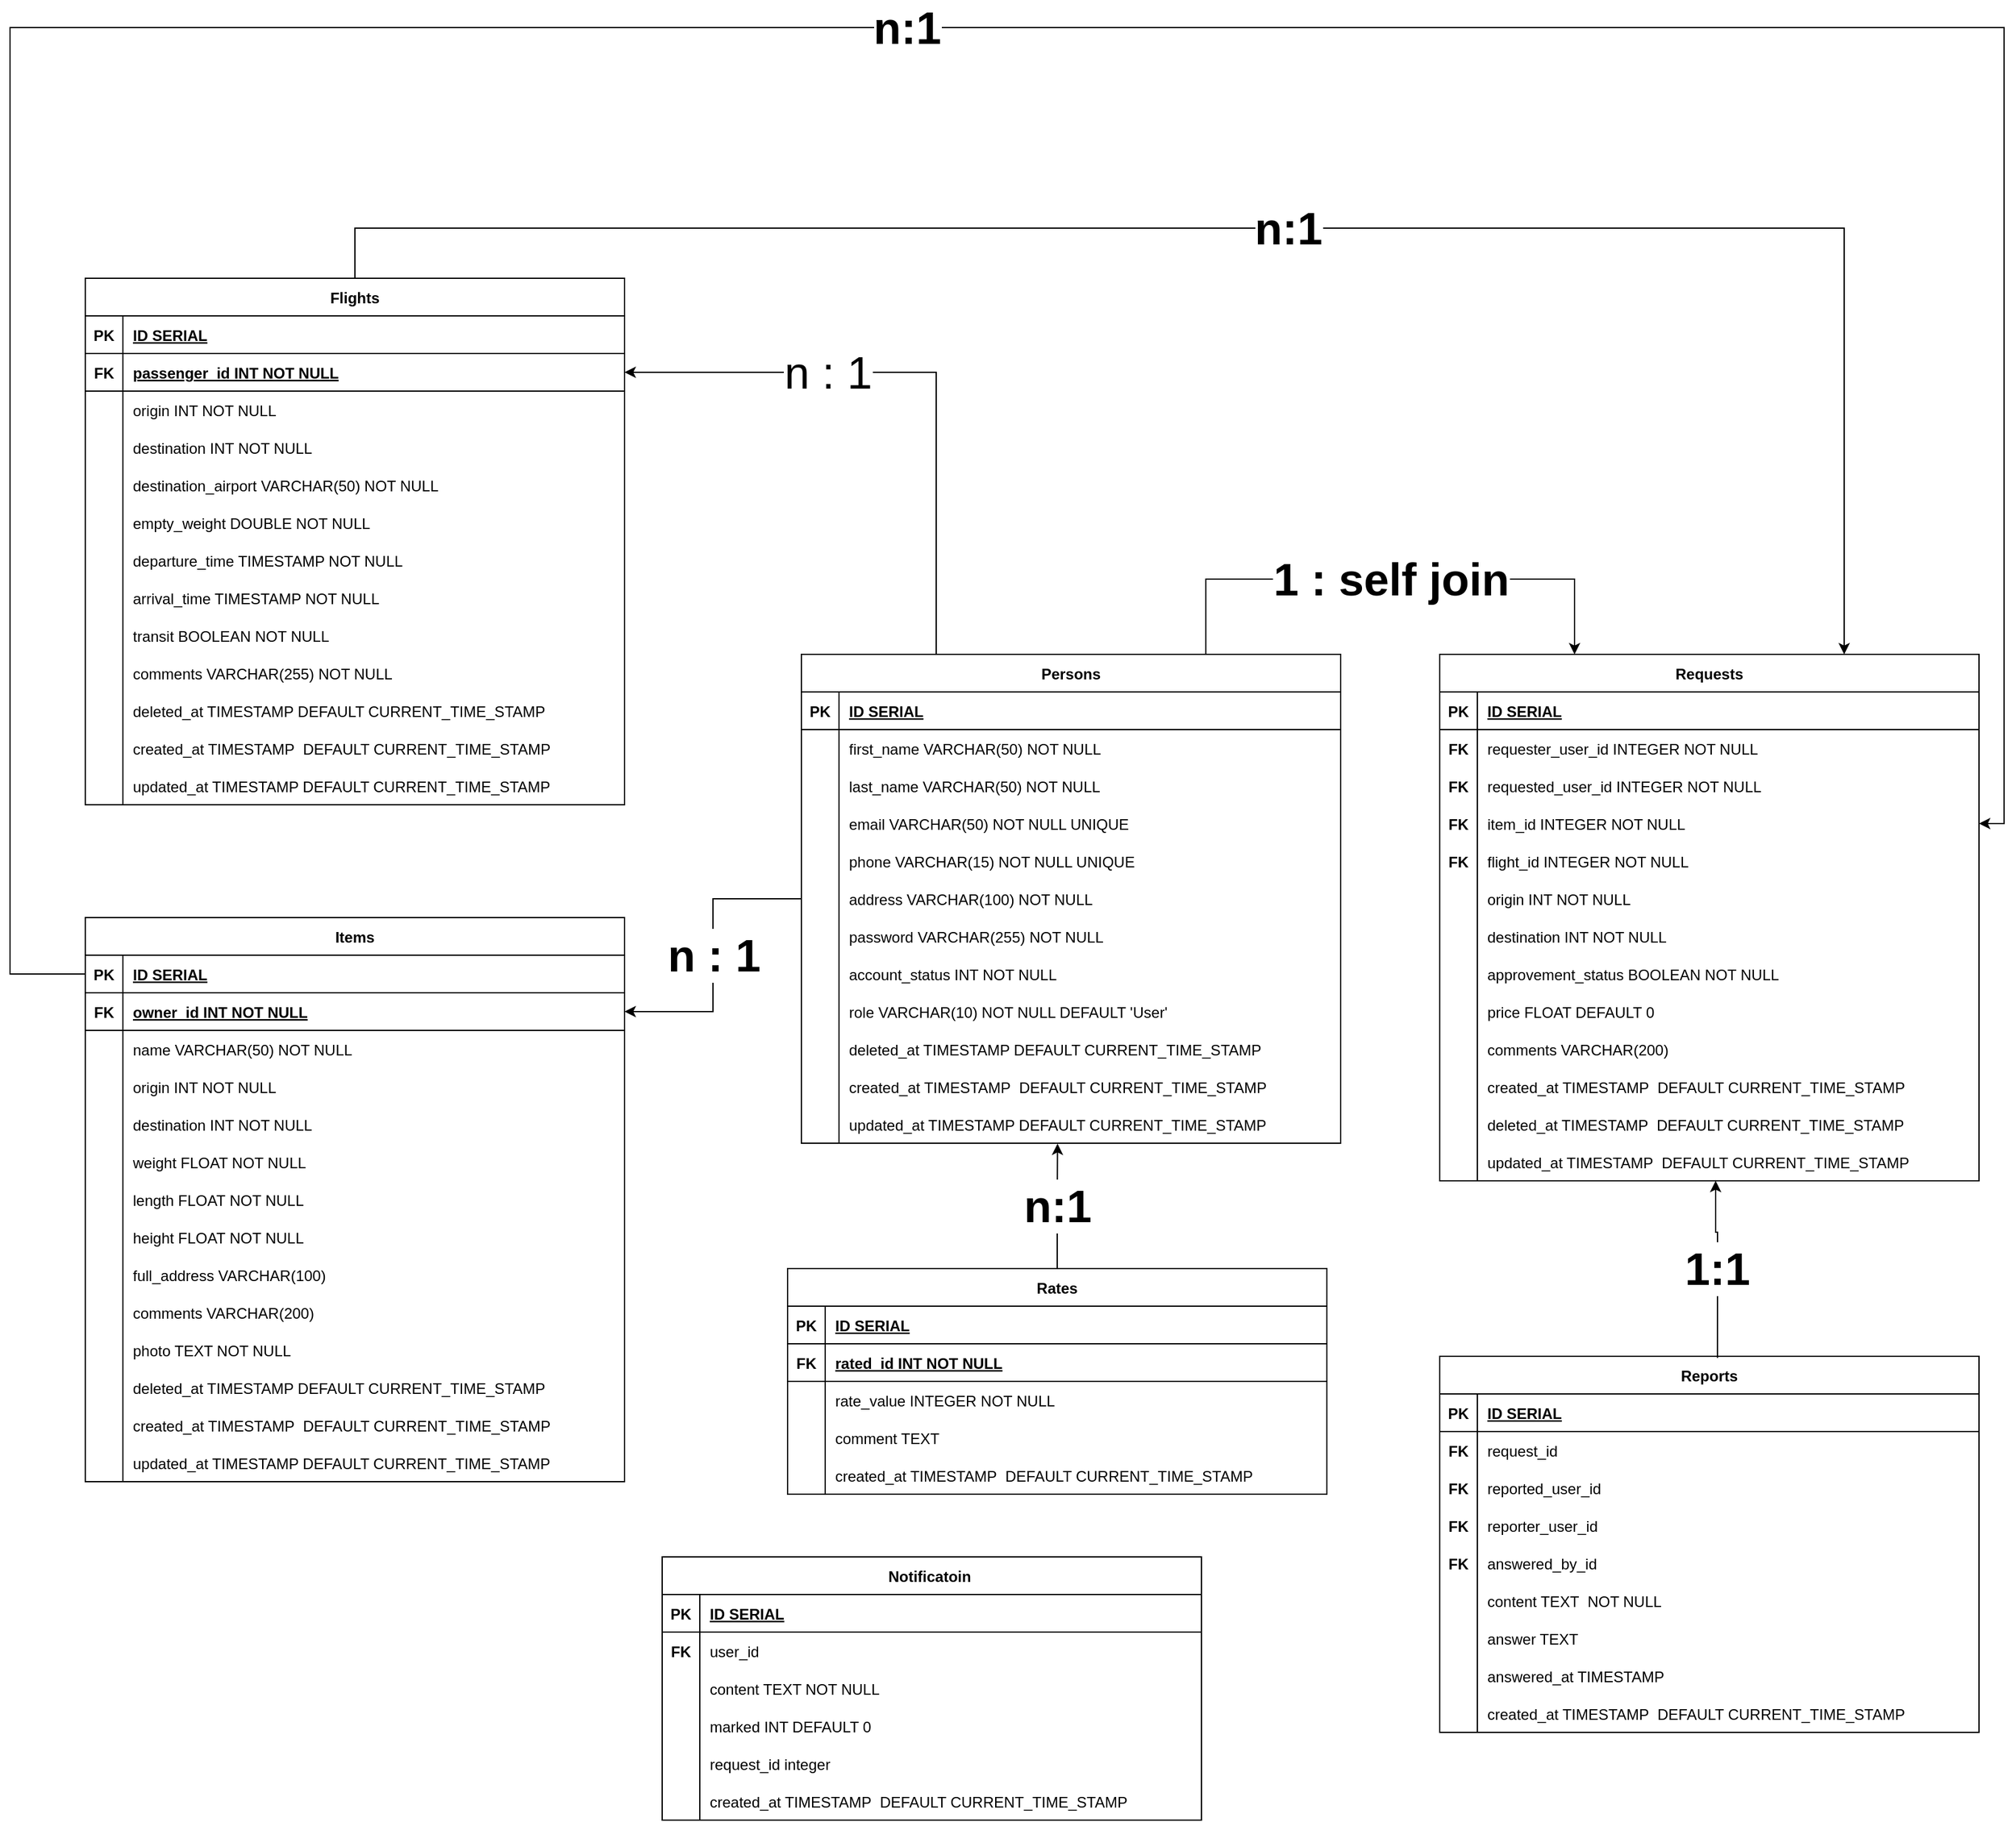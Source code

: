 <mxfile version="24.4.6" type="device">
  <diagram id="R2lEEEUBdFMjLlhIrx00" name="Page-1">
    <mxGraphModel dx="3339" dy="2280" grid="1" gridSize="10" guides="1" tooltips="1" connect="1" arrows="1" fold="1" page="1" pageScale="1" pageWidth="850" pageHeight="1100" math="0" shadow="0" extFonts="Permanent Marker^https://fonts.googleapis.com/css?family=Permanent+Marker">
      <root>
        <mxCell id="0" />
        <mxCell id="1" parent="0" />
        <mxCell id="Ln_gXeSGQNPCePtx27tQ-356" value="&lt;font style=&quot;font-size: 36px;&quot;&gt;n:1&lt;/font&gt;" style="edgeStyle=orthogonalEdgeStyle;rounded=0;orthogonalLoop=1;jettySize=auto;html=1;entryX=0.75;entryY=0;entryDx=0;entryDy=0;fontFamily=Helvetica;fontSize=12;fontColor=default;fontStyle=1;" parent="1" source="C-vyLk0tnHw3VtMMgP7b-23" target="Ln_gXeSGQNPCePtx27tQ-224" edge="1">
          <mxGeometry relative="1" as="geometry">
            <Array as="points">
              <mxPoint x="145" y="-320" />
              <mxPoint x="1333" y="-320" />
            </Array>
          </mxGeometry>
        </mxCell>
        <mxCell id="C-vyLk0tnHw3VtMMgP7b-23" value="Flights" style="shape=table;startSize=30;container=1;collapsible=1;childLayout=tableLayout;fixedRows=1;rowLines=0;fontStyle=1;align=center;resizeLast=1;" parent="1" vertex="1">
          <mxGeometry x="-70" y="-280" width="430" height="420" as="geometry" />
        </mxCell>
        <mxCell id="C-vyLk0tnHw3VtMMgP7b-24" value="" style="shape=partialRectangle;collapsible=0;dropTarget=0;pointerEvents=0;fillColor=none;points=[[0,0.5],[1,0.5]];portConstraint=eastwest;top=0;left=0;right=0;bottom=1;" parent="C-vyLk0tnHw3VtMMgP7b-23" vertex="1">
          <mxGeometry y="30" width="430" height="30" as="geometry" />
        </mxCell>
        <mxCell id="C-vyLk0tnHw3VtMMgP7b-25" value="PK" style="shape=partialRectangle;overflow=hidden;connectable=0;fillColor=none;top=0;left=0;bottom=0;right=0;fontStyle=1;" parent="C-vyLk0tnHw3VtMMgP7b-24" vertex="1">
          <mxGeometry width="30" height="30" as="geometry">
            <mxRectangle width="30" height="30" as="alternateBounds" />
          </mxGeometry>
        </mxCell>
        <mxCell id="C-vyLk0tnHw3VtMMgP7b-26" value="ID SERIAL" style="shape=partialRectangle;overflow=hidden;connectable=0;fillColor=none;top=0;left=0;bottom=0;right=0;align=left;spacingLeft=6;fontStyle=5;" parent="C-vyLk0tnHw3VtMMgP7b-24" vertex="1">
          <mxGeometry x="30" width="400" height="30" as="geometry">
            <mxRectangle width="400" height="30" as="alternateBounds" />
          </mxGeometry>
        </mxCell>
        <mxCell id="Ln_gXeSGQNPCePtx27tQ-297" value="" style="shape=partialRectangle;collapsible=0;dropTarget=0;pointerEvents=0;fillColor=none;points=[[0,0.5],[1,0.5]];portConstraint=eastwest;top=0;left=0;right=0;bottom=1;" parent="C-vyLk0tnHw3VtMMgP7b-23" vertex="1">
          <mxGeometry y="60" width="430" height="30" as="geometry" />
        </mxCell>
        <mxCell id="Ln_gXeSGQNPCePtx27tQ-298" value="FK" style="shape=partialRectangle;overflow=hidden;connectable=0;fillColor=none;top=0;left=0;bottom=0;right=0;fontStyle=1;" parent="Ln_gXeSGQNPCePtx27tQ-297" vertex="1">
          <mxGeometry width="30" height="30" as="geometry">
            <mxRectangle width="30" height="30" as="alternateBounds" />
          </mxGeometry>
        </mxCell>
        <mxCell id="Ln_gXeSGQNPCePtx27tQ-299" value="passenger_id INT NOT NULL" style="shape=partialRectangle;overflow=hidden;connectable=0;fillColor=none;top=0;left=0;bottom=0;right=0;align=left;spacingLeft=6;fontStyle=5;" parent="Ln_gXeSGQNPCePtx27tQ-297" vertex="1">
          <mxGeometry x="30" width="400" height="30" as="geometry">
            <mxRectangle width="400" height="30" as="alternateBounds" />
          </mxGeometry>
        </mxCell>
        <mxCell id="C-vyLk0tnHw3VtMMgP7b-27" value="" style="shape=partialRectangle;collapsible=0;dropTarget=0;pointerEvents=0;fillColor=none;points=[[0,0.5],[1,0.5]];portConstraint=eastwest;top=0;left=0;right=0;bottom=0;" parent="C-vyLk0tnHw3VtMMgP7b-23" vertex="1">
          <mxGeometry y="90" width="430" height="30" as="geometry" />
        </mxCell>
        <mxCell id="C-vyLk0tnHw3VtMMgP7b-28" value="" style="shape=partialRectangle;overflow=hidden;connectable=0;fillColor=none;top=0;left=0;bottom=0;right=0;" parent="C-vyLk0tnHw3VtMMgP7b-27" vertex="1">
          <mxGeometry width="30" height="30" as="geometry">
            <mxRectangle width="30" height="30" as="alternateBounds" />
          </mxGeometry>
        </mxCell>
        <mxCell id="C-vyLk0tnHw3VtMMgP7b-29" value="origin INT NOT NULL" style="shape=partialRectangle;overflow=hidden;connectable=0;fillColor=none;top=0;left=0;bottom=0;right=0;align=left;spacingLeft=6;" parent="C-vyLk0tnHw3VtMMgP7b-27" vertex="1">
          <mxGeometry x="30" width="400" height="30" as="geometry">
            <mxRectangle width="400" height="30" as="alternateBounds" />
          </mxGeometry>
        </mxCell>
        <mxCell id="aTKwhWjxCl2psLVctp9T-1" value="" style="shape=partialRectangle;collapsible=0;dropTarget=0;pointerEvents=0;fillColor=none;points=[[0,0.5],[1,0.5]];portConstraint=eastwest;top=0;left=0;right=0;bottom=0;" parent="C-vyLk0tnHw3VtMMgP7b-23" vertex="1">
          <mxGeometry y="120" width="430" height="30" as="geometry" />
        </mxCell>
        <mxCell id="aTKwhWjxCl2psLVctp9T-2" value="" style="shape=partialRectangle;overflow=hidden;connectable=0;fillColor=none;top=0;left=0;bottom=0;right=0;" parent="aTKwhWjxCl2psLVctp9T-1" vertex="1">
          <mxGeometry width="30" height="30" as="geometry">
            <mxRectangle width="30" height="30" as="alternateBounds" />
          </mxGeometry>
        </mxCell>
        <mxCell id="aTKwhWjxCl2psLVctp9T-3" value="destination INT NOT NULL" style="shape=partialRectangle;overflow=hidden;connectable=0;fillColor=none;top=0;left=0;bottom=0;right=0;align=left;spacingLeft=6;" parent="aTKwhWjxCl2psLVctp9T-1" vertex="1">
          <mxGeometry x="30" width="400" height="30" as="geometry">
            <mxRectangle width="400" height="30" as="alternateBounds" />
          </mxGeometry>
        </mxCell>
        <mxCell id="aTKwhWjxCl2psLVctp9T-4" value="" style="shape=partialRectangle;collapsible=0;dropTarget=0;pointerEvents=0;fillColor=none;points=[[0,0.5],[1,0.5]];portConstraint=eastwest;top=0;left=0;right=0;bottom=0;" parent="C-vyLk0tnHw3VtMMgP7b-23" vertex="1">
          <mxGeometry y="150" width="430" height="30" as="geometry" />
        </mxCell>
        <mxCell id="aTKwhWjxCl2psLVctp9T-5" value="" style="shape=partialRectangle;overflow=hidden;connectable=0;fillColor=none;top=0;left=0;bottom=0;right=0;" parent="aTKwhWjxCl2psLVctp9T-4" vertex="1">
          <mxGeometry width="30" height="30" as="geometry">
            <mxRectangle width="30" height="30" as="alternateBounds" />
          </mxGeometry>
        </mxCell>
        <mxCell id="aTKwhWjxCl2psLVctp9T-6" value="destination_airport VARCHAR(50) NOT NULL" style="shape=partialRectangle;overflow=hidden;connectable=0;fillColor=none;top=0;left=0;bottom=0;right=0;align=left;spacingLeft=6;" parent="aTKwhWjxCl2psLVctp9T-4" vertex="1">
          <mxGeometry x="30" width="400" height="30" as="geometry">
            <mxRectangle width="400" height="30" as="alternateBounds" />
          </mxGeometry>
        </mxCell>
        <mxCell id="aTKwhWjxCl2psLVctp9T-7" value="" style="shape=partialRectangle;collapsible=0;dropTarget=0;pointerEvents=0;fillColor=none;points=[[0,0.5],[1,0.5]];portConstraint=eastwest;top=0;left=0;right=0;bottom=0;" parent="C-vyLk0tnHw3VtMMgP7b-23" vertex="1">
          <mxGeometry y="180" width="430" height="30" as="geometry" />
        </mxCell>
        <mxCell id="aTKwhWjxCl2psLVctp9T-8" value="" style="shape=partialRectangle;overflow=hidden;connectable=0;fillColor=none;top=0;left=0;bottom=0;right=0;" parent="aTKwhWjxCl2psLVctp9T-7" vertex="1">
          <mxGeometry width="30" height="30" as="geometry">
            <mxRectangle width="30" height="30" as="alternateBounds" />
          </mxGeometry>
        </mxCell>
        <mxCell id="aTKwhWjxCl2psLVctp9T-9" value="empty_weight DOUBLE NOT NULL" style="shape=partialRectangle;overflow=hidden;connectable=0;fillColor=none;top=0;left=0;bottom=0;right=0;align=left;spacingLeft=6;" parent="aTKwhWjxCl2psLVctp9T-7" vertex="1">
          <mxGeometry x="30" width="400" height="30" as="geometry">
            <mxRectangle width="400" height="30" as="alternateBounds" />
          </mxGeometry>
        </mxCell>
        <mxCell id="aTKwhWjxCl2psLVctp9T-10" value="" style="shape=partialRectangle;collapsible=0;dropTarget=0;pointerEvents=0;fillColor=none;points=[[0,0.5],[1,0.5]];portConstraint=eastwest;top=0;left=0;right=0;bottom=0;" parent="C-vyLk0tnHw3VtMMgP7b-23" vertex="1">
          <mxGeometry y="210" width="430" height="30" as="geometry" />
        </mxCell>
        <mxCell id="aTKwhWjxCl2psLVctp9T-11" value="" style="shape=partialRectangle;overflow=hidden;connectable=0;fillColor=none;top=0;left=0;bottom=0;right=0;" parent="aTKwhWjxCl2psLVctp9T-10" vertex="1">
          <mxGeometry width="30" height="30" as="geometry">
            <mxRectangle width="30" height="30" as="alternateBounds" />
          </mxGeometry>
        </mxCell>
        <mxCell id="aTKwhWjxCl2psLVctp9T-12" value="departure_time TIMESTAMP NOT NULL" style="shape=partialRectangle;overflow=hidden;connectable=0;fillColor=none;top=0;left=0;bottom=0;right=0;align=left;spacingLeft=6;" parent="aTKwhWjxCl2psLVctp9T-10" vertex="1">
          <mxGeometry x="30" width="400" height="30" as="geometry">
            <mxRectangle width="400" height="30" as="alternateBounds" />
          </mxGeometry>
        </mxCell>
        <mxCell id="Ln_gXeSGQNPCePtx27tQ-3" value="" style="shape=partialRectangle;collapsible=0;dropTarget=0;pointerEvents=0;fillColor=none;points=[[0,0.5],[1,0.5]];portConstraint=eastwest;top=0;left=0;right=0;bottom=0;" parent="C-vyLk0tnHw3VtMMgP7b-23" vertex="1">
          <mxGeometry y="240" width="430" height="30" as="geometry" />
        </mxCell>
        <mxCell id="Ln_gXeSGQNPCePtx27tQ-4" value="" style="shape=partialRectangle;overflow=hidden;connectable=0;fillColor=none;top=0;left=0;bottom=0;right=0;" parent="Ln_gXeSGQNPCePtx27tQ-3" vertex="1">
          <mxGeometry width="30" height="30" as="geometry">
            <mxRectangle width="30" height="30" as="alternateBounds" />
          </mxGeometry>
        </mxCell>
        <mxCell id="Ln_gXeSGQNPCePtx27tQ-5" value="arrival_time TIMESTAMP NOT NULL" style="shape=partialRectangle;overflow=hidden;connectable=0;fillColor=none;top=0;left=0;bottom=0;right=0;align=left;spacingLeft=6;" parent="Ln_gXeSGQNPCePtx27tQ-3" vertex="1">
          <mxGeometry x="30" width="400" height="30" as="geometry">
            <mxRectangle width="400" height="30" as="alternateBounds" />
          </mxGeometry>
        </mxCell>
        <mxCell id="Ln_gXeSGQNPCePtx27tQ-40" value="" style="shape=partialRectangle;collapsible=0;dropTarget=0;pointerEvents=0;fillColor=none;points=[[0,0.5],[1,0.5]];portConstraint=eastwest;top=0;left=0;right=0;bottom=0;" parent="C-vyLk0tnHw3VtMMgP7b-23" vertex="1">
          <mxGeometry y="270" width="430" height="30" as="geometry" />
        </mxCell>
        <mxCell id="Ln_gXeSGQNPCePtx27tQ-41" value="" style="shape=partialRectangle;overflow=hidden;connectable=0;fillColor=none;top=0;left=0;bottom=0;right=0;" parent="Ln_gXeSGQNPCePtx27tQ-40" vertex="1">
          <mxGeometry width="30" height="30" as="geometry">
            <mxRectangle width="30" height="30" as="alternateBounds" />
          </mxGeometry>
        </mxCell>
        <mxCell id="Ln_gXeSGQNPCePtx27tQ-42" value="transit BOOLEAN NOT NULL" style="shape=partialRectangle;overflow=hidden;connectable=0;fillColor=none;top=0;left=0;bottom=0;right=0;align=left;spacingLeft=6;" parent="Ln_gXeSGQNPCePtx27tQ-40" vertex="1">
          <mxGeometry x="30" width="400" height="30" as="geometry">
            <mxRectangle width="400" height="30" as="alternateBounds" />
          </mxGeometry>
        </mxCell>
        <mxCell id="Ln_gXeSGQNPCePtx27tQ-43" value="" style="shape=partialRectangle;collapsible=0;dropTarget=0;pointerEvents=0;fillColor=none;points=[[0,0.5],[1,0.5]];portConstraint=eastwest;top=0;left=0;right=0;bottom=0;" parent="C-vyLk0tnHw3VtMMgP7b-23" vertex="1">
          <mxGeometry y="300" width="430" height="30" as="geometry" />
        </mxCell>
        <mxCell id="Ln_gXeSGQNPCePtx27tQ-44" value="" style="shape=partialRectangle;overflow=hidden;connectable=0;fillColor=none;top=0;left=0;bottom=0;right=0;" parent="Ln_gXeSGQNPCePtx27tQ-43" vertex="1">
          <mxGeometry width="30" height="30" as="geometry">
            <mxRectangle width="30" height="30" as="alternateBounds" />
          </mxGeometry>
        </mxCell>
        <mxCell id="Ln_gXeSGQNPCePtx27tQ-45" value="comments VARCHAR(255) NOT NULL" style="shape=partialRectangle;overflow=hidden;connectable=0;fillColor=none;top=0;left=0;bottom=0;right=0;align=left;spacingLeft=6;" parent="Ln_gXeSGQNPCePtx27tQ-43" vertex="1">
          <mxGeometry x="30" width="400" height="30" as="geometry">
            <mxRectangle width="400" height="30" as="alternateBounds" />
          </mxGeometry>
        </mxCell>
        <mxCell id="aTKwhWjxCl2psLVctp9T-13" value="" style="shape=partialRectangle;collapsible=0;dropTarget=0;pointerEvents=0;fillColor=none;points=[[0,0.5],[1,0.5]];portConstraint=eastwest;top=0;left=0;right=0;bottom=0;" parent="C-vyLk0tnHw3VtMMgP7b-23" vertex="1">
          <mxGeometry y="330" width="430" height="30" as="geometry" />
        </mxCell>
        <mxCell id="aTKwhWjxCl2psLVctp9T-14" value="" style="shape=partialRectangle;overflow=hidden;connectable=0;fillColor=none;top=0;left=0;bottom=0;right=0;" parent="aTKwhWjxCl2psLVctp9T-13" vertex="1">
          <mxGeometry width="30" height="30" as="geometry">
            <mxRectangle width="30" height="30" as="alternateBounds" />
          </mxGeometry>
        </mxCell>
        <mxCell id="aTKwhWjxCl2psLVctp9T-15" value="deleted_at TIMESTAMP DEFAULT CURRENT_TIME_STAMP" style="shape=partialRectangle;overflow=hidden;connectable=0;fillColor=none;top=0;left=0;bottom=0;right=0;align=left;spacingLeft=6;" parent="aTKwhWjxCl2psLVctp9T-13" vertex="1">
          <mxGeometry x="30" width="400" height="30" as="geometry">
            <mxRectangle width="400" height="30" as="alternateBounds" />
          </mxGeometry>
        </mxCell>
        <mxCell id="aTKwhWjxCl2psLVctp9T-16" value="" style="shape=partialRectangle;collapsible=0;dropTarget=0;pointerEvents=0;fillColor=none;points=[[0,0.5],[1,0.5]];portConstraint=eastwest;top=0;left=0;right=0;bottom=0;" parent="C-vyLk0tnHw3VtMMgP7b-23" vertex="1">
          <mxGeometry y="360" width="430" height="30" as="geometry" />
        </mxCell>
        <mxCell id="aTKwhWjxCl2psLVctp9T-17" value="" style="shape=partialRectangle;overflow=hidden;connectable=0;fillColor=none;top=0;left=0;bottom=0;right=0;" parent="aTKwhWjxCl2psLVctp9T-16" vertex="1">
          <mxGeometry width="30" height="30" as="geometry">
            <mxRectangle width="30" height="30" as="alternateBounds" />
          </mxGeometry>
        </mxCell>
        <mxCell id="aTKwhWjxCl2psLVctp9T-18" value="created_at TIMESTAMP  DEFAULT CURRENT_TIME_STAMP" style="shape=partialRectangle;overflow=hidden;connectable=0;fillColor=none;top=0;left=0;bottom=0;right=0;align=left;spacingLeft=6;" parent="aTKwhWjxCl2psLVctp9T-16" vertex="1">
          <mxGeometry x="30" width="400" height="30" as="geometry">
            <mxRectangle width="400" height="30" as="alternateBounds" />
          </mxGeometry>
        </mxCell>
        <mxCell id="aTKwhWjxCl2psLVctp9T-19" value="" style="shape=partialRectangle;collapsible=0;dropTarget=0;pointerEvents=0;fillColor=none;points=[[0,0.5],[1,0.5]];portConstraint=eastwest;top=0;left=0;right=0;bottom=0;" parent="C-vyLk0tnHw3VtMMgP7b-23" vertex="1">
          <mxGeometry y="390" width="430" height="30" as="geometry" />
        </mxCell>
        <mxCell id="aTKwhWjxCl2psLVctp9T-20" value="" style="shape=partialRectangle;overflow=hidden;connectable=0;fillColor=none;top=0;left=0;bottom=0;right=0;" parent="aTKwhWjxCl2psLVctp9T-19" vertex="1">
          <mxGeometry width="30" height="30" as="geometry">
            <mxRectangle width="30" height="30" as="alternateBounds" />
          </mxGeometry>
        </mxCell>
        <mxCell id="aTKwhWjxCl2psLVctp9T-21" value="updated_at TIMESTAMP DEFAULT CURRENT_TIME_STAMP" style="shape=partialRectangle;overflow=hidden;connectable=0;fillColor=none;top=0;left=0;bottom=0;right=0;align=left;spacingLeft=6;" parent="aTKwhWjxCl2psLVctp9T-19" vertex="1">
          <mxGeometry x="30" width="400" height="30" as="geometry">
            <mxRectangle width="400" height="30" as="alternateBounds" />
          </mxGeometry>
        </mxCell>
        <mxCell id="Ln_gXeSGQNPCePtx27tQ-46" value="Items" style="shape=table;startSize=30;container=1;collapsible=1;childLayout=tableLayout;fixedRows=1;rowLines=0;fontStyle=1;align=center;resizeLast=1;" parent="1" vertex="1">
          <mxGeometry x="-70" y="230" width="430" height="450" as="geometry" />
        </mxCell>
        <mxCell id="Ln_gXeSGQNPCePtx27tQ-47" value="" style="shape=partialRectangle;collapsible=0;dropTarget=0;pointerEvents=0;fillColor=none;points=[[0,0.5],[1,0.5]];portConstraint=eastwest;top=0;left=0;right=0;bottom=1;" parent="Ln_gXeSGQNPCePtx27tQ-46" vertex="1">
          <mxGeometry y="30" width="430" height="30" as="geometry" />
        </mxCell>
        <mxCell id="Ln_gXeSGQNPCePtx27tQ-48" value="PK" style="shape=partialRectangle;overflow=hidden;connectable=0;fillColor=none;top=0;left=0;bottom=0;right=0;fontStyle=1;" parent="Ln_gXeSGQNPCePtx27tQ-47" vertex="1">
          <mxGeometry width="30" height="30" as="geometry">
            <mxRectangle width="30" height="30" as="alternateBounds" />
          </mxGeometry>
        </mxCell>
        <mxCell id="Ln_gXeSGQNPCePtx27tQ-49" value="ID SERIAL" style="shape=partialRectangle;overflow=hidden;connectable=0;fillColor=none;top=0;left=0;bottom=0;right=0;align=left;spacingLeft=6;fontStyle=5;" parent="Ln_gXeSGQNPCePtx27tQ-47" vertex="1">
          <mxGeometry x="30" width="400" height="30" as="geometry">
            <mxRectangle width="400" height="30" as="alternateBounds" />
          </mxGeometry>
        </mxCell>
        <mxCell id="Ln_gXeSGQNPCePtx27tQ-343" value="" style="shape=partialRectangle;collapsible=0;dropTarget=0;pointerEvents=0;fillColor=none;points=[[0,0.5],[1,0.5]];portConstraint=eastwest;top=0;left=0;right=0;bottom=1;" parent="Ln_gXeSGQNPCePtx27tQ-46" vertex="1">
          <mxGeometry y="60" width="430" height="30" as="geometry" />
        </mxCell>
        <mxCell id="Ln_gXeSGQNPCePtx27tQ-344" value="FK" style="shape=partialRectangle;overflow=hidden;connectable=0;fillColor=none;top=0;left=0;bottom=0;right=0;fontStyle=1;" parent="Ln_gXeSGQNPCePtx27tQ-343" vertex="1">
          <mxGeometry width="30" height="30" as="geometry">
            <mxRectangle width="30" height="30" as="alternateBounds" />
          </mxGeometry>
        </mxCell>
        <mxCell id="Ln_gXeSGQNPCePtx27tQ-345" value="owner_id INT NOT NULL" style="shape=partialRectangle;overflow=hidden;connectable=0;fillColor=none;top=0;left=0;bottom=0;right=0;align=left;spacingLeft=6;fontStyle=5;" parent="Ln_gXeSGQNPCePtx27tQ-343" vertex="1">
          <mxGeometry x="30" width="400" height="30" as="geometry">
            <mxRectangle width="400" height="30" as="alternateBounds" />
          </mxGeometry>
        </mxCell>
        <mxCell id="Ln_gXeSGQNPCePtx27tQ-56" value="" style="shape=partialRectangle;collapsible=0;dropTarget=0;pointerEvents=0;fillColor=none;points=[[0,0.5],[1,0.5]];portConstraint=eastwest;top=0;left=0;right=0;bottom=0;" parent="Ln_gXeSGQNPCePtx27tQ-46" vertex="1">
          <mxGeometry y="90" width="430" height="30" as="geometry" />
        </mxCell>
        <mxCell id="Ln_gXeSGQNPCePtx27tQ-57" value="" style="shape=partialRectangle;overflow=hidden;connectable=0;fillColor=none;top=0;left=0;bottom=0;right=0;" parent="Ln_gXeSGQNPCePtx27tQ-56" vertex="1">
          <mxGeometry width="30" height="30" as="geometry">
            <mxRectangle width="30" height="30" as="alternateBounds" />
          </mxGeometry>
        </mxCell>
        <mxCell id="Ln_gXeSGQNPCePtx27tQ-58" value="name VARCHAR(50) NOT NULL" style="shape=partialRectangle;overflow=hidden;connectable=0;fillColor=none;top=0;left=0;bottom=0;right=0;align=left;spacingLeft=6;" parent="Ln_gXeSGQNPCePtx27tQ-56" vertex="1">
          <mxGeometry x="30" width="400" height="30" as="geometry">
            <mxRectangle width="400" height="30" as="alternateBounds" />
          </mxGeometry>
        </mxCell>
        <mxCell id="Ln_gXeSGQNPCePtx27tQ-50" value="" style="shape=partialRectangle;collapsible=0;dropTarget=0;pointerEvents=0;fillColor=none;points=[[0,0.5],[1,0.5]];portConstraint=eastwest;top=0;left=0;right=0;bottom=0;" parent="Ln_gXeSGQNPCePtx27tQ-46" vertex="1">
          <mxGeometry y="120" width="430" height="30" as="geometry" />
        </mxCell>
        <mxCell id="Ln_gXeSGQNPCePtx27tQ-51" value="" style="shape=partialRectangle;overflow=hidden;connectable=0;fillColor=none;top=0;left=0;bottom=0;right=0;" parent="Ln_gXeSGQNPCePtx27tQ-50" vertex="1">
          <mxGeometry width="30" height="30" as="geometry">
            <mxRectangle width="30" height="30" as="alternateBounds" />
          </mxGeometry>
        </mxCell>
        <mxCell id="Ln_gXeSGQNPCePtx27tQ-52" value="origin INT NOT NULL" style="shape=partialRectangle;overflow=hidden;connectable=0;fillColor=none;top=0;left=0;bottom=0;right=0;align=left;spacingLeft=6;" parent="Ln_gXeSGQNPCePtx27tQ-50" vertex="1">
          <mxGeometry x="30" width="400" height="30" as="geometry">
            <mxRectangle width="400" height="30" as="alternateBounds" />
          </mxGeometry>
        </mxCell>
        <mxCell id="Ln_gXeSGQNPCePtx27tQ-53" value="" style="shape=partialRectangle;collapsible=0;dropTarget=0;pointerEvents=0;fillColor=none;points=[[0,0.5],[1,0.5]];portConstraint=eastwest;top=0;left=0;right=0;bottom=0;" parent="Ln_gXeSGQNPCePtx27tQ-46" vertex="1">
          <mxGeometry y="150" width="430" height="30" as="geometry" />
        </mxCell>
        <mxCell id="Ln_gXeSGQNPCePtx27tQ-54" value="" style="shape=partialRectangle;overflow=hidden;connectable=0;fillColor=none;top=0;left=0;bottom=0;right=0;" parent="Ln_gXeSGQNPCePtx27tQ-53" vertex="1">
          <mxGeometry width="30" height="30" as="geometry">
            <mxRectangle width="30" height="30" as="alternateBounds" />
          </mxGeometry>
        </mxCell>
        <mxCell id="Ln_gXeSGQNPCePtx27tQ-55" value="destination INT NOT NULL" style="shape=partialRectangle;overflow=hidden;connectable=0;fillColor=none;top=0;left=0;bottom=0;right=0;align=left;spacingLeft=6;" parent="Ln_gXeSGQNPCePtx27tQ-53" vertex="1">
          <mxGeometry x="30" width="400" height="30" as="geometry">
            <mxRectangle width="400" height="30" as="alternateBounds" />
          </mxGeometry>
        </mxCell>
        <mxCell id="Ln_gXeSGQNPCePtx27tQ-59" value="" style="shape=partialRectangle;collapsible=0;dropTarget=0;pointerEvents=0;fillColor=none;points=[[0,0.5],[1,0.5]];portConstraint=eastwest;top=0;left=0;right=0;bottom=0;" parent="Ln_gXeSGQNPCePtx27tQ-46" vertex="1">
          <mxGeometry y="180" width="430" height="30" as="geometry" />
        </mxCell>
        <mxCell id="Ln_gXeSGQNPCePtx27tQ-60" value="" style="shape=partialRectangle;overflow=hidden;connectable=0;fillColor=none;top=0;left=0;bottom=0;right=0;" parent="Ln_gXeSGQNPCePtx27tQ-59" vertex="1">
          <mxGeometry width="30" height="30" as="geometry">
            <mxRectangle width="30" height="30" as="alternateBounds" />
          </mxGeometry>
        </mxCell>
        <mxCell id="Ln_gXeSGQNPCePtx27tQ-61" value="weight FLOAT NOT NULL" style="shape=partialRectangle;overflow=hidden;connectable=0;fillColor=none;top=0;left=0;bottom=0;right=0;align=left;spacingLeft=6;" parent="Ln_gXeSGQNPCePtx27tQ-59" vertex="1">
          <mxGeometry x="30" width="400" height="30" as="geometry">
            <mxRectangle width="400" height="30" as="alternateBounds" />
          </mxGeometry>
        </mxCell>
        <mxCell id="Ln_gXeSGQNPCePtx27tQ-83" value="" style="shape=partialRectangle;collapsible=0;dropTarget=0;pointerEvents=0;fillColor=none;points=[[0,0.5],[1,0.5]];portConstraint=eastwest;top=0;left=0;right=0;bottom=0;" parent="Ln_gXeSGQNPCePtx27tQ-46" vertex="1">
          <mxGeometry y="210" width="430" height="30" as="geometry" />
        </mxCell>
        <mxCell id="Ln_gXeSGQNPCePtx27tQ-84" value="" style="shape=partialRectangle;overflow=hidden;connectable=0;fillColor=none;top=0;left=0;bottom=0;right=0;" parent="Ln_gXeSGQNPCePtx27tQ-83" vertex="1">
          <mxGeometry width="30" height="30" as="geometry">
            <mxRectangle width="30" height="30" as="alternateBounds" />
          </mxGeometry>
        </mxCell>
        <mxCell id="Ln_gXeSGQNPCePtx27tQ-85" value="length FLOAT NOT NULL" style="shape=partialRectangle;overflow=hidden;connectable=0;fillColor=none;top=0;left=0;bottom=0;right=0;align=left;spacingLeft=6;" parent="Ln_gXeSGQNPCePtx27tQ-83" vertex="1">
          <mxGeometry x="30" width="400" height="30" as="geometry">
            <mxRectangle width="400" height="30" as="alternateBounds" />
          </mxGeometry>
        </mxCell>
        <mxCell id="Ln_gXeSGQNPCePtx27tQ-86" value="" style="shape=partialRectangle;collapsible=0;dropTarget=0;pointerEvents=0;fillColor=none;points=[[0,0.5],[1,0.5]];portConstraint=eastwest;top=0;left=0;right=0;bottom=0;" parent="Ln_gXeSGQNPCePtx27tQ-46" vertex="1">
          <mxGeometry y="240" width="430" height="30" as="geometry" />
        </mxCell>
        <mxCell id="Ln_gXeSGQNPCePtx27tQ-87" value="" style="shape=partialRectangle;overflow=hidden;connectable=0;fillColor=none;top=0;left=0;bottom=0;right=0;" parent="Ln_gXeSGQNPCePtx27tQ-86" vertex="1">
          <mxGeometry width="30" height="30" as="geometry">
            <mxRectangle width="30" height="30" as="alternateBounds" />
          </mxGeometry>
        </mxCell>
        <mxCell id="Ln_gXeSGQNPCePtx27tQ-88" value="height FLOAT NOT NULL" style="shape=partialRectangle;overflow=hidden;connectable=0;fillColor=none;top=0;left=0;bottom=0;right=0;align=left;spacingLeft=6;" parent="Ln_gXeSGQNPCePtx27tQ-86" vertex="1">
          <mxGeometry x="30" width="400" height="30" as="geometry">
            <mxRectangle width="400" height="30" as="alternateBounds" />
          </mxGeometry>
        </mxCell>
        <mxCell id="Ln_gXeSGQNPCePtx27tQ-62" value="" style="shape=partialRectangle;collapsible=0;dropTarget=0;pointerEvents=0;fillColor=none;points=[[0,0.5],[1,0.5]];portConstraint=eastwest;top=0;left=0;right=0;bottom=0;" parent="Ln_gXeSGQNPCePtx27tQ-46" vertex="1">
          <mxGeometry y="270" width="430" height="30" as="geometry" />
        </mxCell>
        <mxCell id="Ln_gXeSGQNPCePtx27tQ-63" value="" style="shape=partialRectangle;overflow=hidden;connectable=0;fillColor=none;top=0;left=0;bottom=0;right=0;" parent="Ln_gXeSGQNPCePtx27tQ-62" vertex="1">
          <mxGeometry width="30" height="30" as="geometry">
            <mxRectangle width="30" height="30" as="alternateBounds" />
          </mxGeometry>
        </mxCell>
        <mxCell id="Ln_gXeSGQNPCePtx27tQ-64" value="full_address VARCHAR(100)" style="shape=partialRectangle;overflow=hidden;connectable=0;fillColor=none;top=0;left=0;bottom=0;right=0;align=left;spacingLeft=6;" parent="Ln_gXeSGQNPCePtx27tQ-62" vertex="1">
          <mxGeometry x="30" width="400" height="30" as="geometry">
            <mxRectangle width="400" height="30" as="alternateBounds" />
          </mxGeometry>
        </mxCell>
        <mxCell id="Ln_gXeSGQNPCePtx27tQ-71" value="" style="shape=partialRectangle;collapsible=0;dropTarget=0;pointerEvents=0;fillColor=none;points=[[0,0.5],[1,0.5]];portConstraint=eastwest;top=0;left=0;right=0;bottom=0;" parent="Ln_gXeSGQNPCePtx27tQ-46" vertex="1">
          <mxGeometry y="300" width="430" height="30" as="geometry" />
        </mxCell>
        <mxCell id="Ln_gXeSGQNPCePtx27tQ-72" value="" style="shape=partialRectangle;overflow=hidden;connectable=0;fillColor=none;top=0;left=0;bottom=0;right=0;" parent="Ln_gXeSGQNPCePtx27tQ-71" vertex="1">
          <mxGeometry width="30" height="30" as="geometry">
            <mxRectangle width="30" height="30" as="alternateBounds" />
          </mxGeometry>
        </mxCell>
        <mxCell id="Ln_gXeSGQNPCePtx27tQ-73" value="comments VARCHAR(200)" style="shape=partialRectangle;overflow=hidden;connectable=0;fillColor=none;top=0;left=0;bottom=0;right=0;align=left;spacingLeft=6;" parent="Ln_gXeSGQNPCePtx27tQ-71" vertex="1">
          <mxGeometry x="30" width="400" height="30" as="geometry">
            <mxRectangle width="400" height="30" as="alternateBounds" />
          </mxGeometry>
        </mxCell>
        <mxCell id="Ln_gXeSGQNPCePtx27tQ-89" value="" style="shape=partialRectangle;collapsible=0;dropTarget=0;pointerEvents=0;fillColor=none;points=[[0,0.5],[1,0.5]];portConstraint=eastwest;top=0;left=0;right=0;bottom=0;" parent="Ln_gXeSGQNPCePtx27tQ-46" vertex="1">
          <mxGeometry y="330" width="430" height="30" as="geometry" />
        </mxCell>
        <mxCell id="Ln_gXeSGQNPCePtx27tQ-90" value="" style="shape=partialRectangle;overflow=hidden;connectable=0;fillColor=none;top=0;left=0;bottom=0;right=0;" parent="Ln_gXeSGQNPCePtx27tQ-89" vertex="1">
          <mxGeometry width="30" height="30" as="geometry">
            <mxRectangle width="30" height="30" as="alternateBounds" />
          </mxGeometry>
        </mxCell>
        <mxCell id="Ln_gXeSGQNPCePtx27tQ-91" value="photo TEXT NOT NULL" style="shape=partialRectangle;overflow=hidden;connectable=0;fillColor=none;top=0;left=0;bottom=0;right=0;align=left;spacingLeft=6;" parent="Ln_gXeSGQNPCePtx27tQ-89" vertex="1">
          <mxGeometry x="30" width="400" height="30" as="geometry">
            <mxRectangle width="400" height="30" as="alternateBounds" />
          </mxGeometry>
        </mxCell>
        <mxCell id="Ln_gXeSGQNPCePtx27tQ-74" value="" style="shape=partialRectangle;collapsible=0;dropTarget=0;pointerEvents=0;fillColor=none;points=[[0,0.5],[1,0.5]];portConstraint=eastwest;top=0;left=0;right=0;bottom=0;" parent="Ln_gXeSGQNPCePtx27tQ-46" vertex="1">
          <mxGeometry y="360" width="430" height="30" as="geometry" />
        </mxCell>
        <mxCell id="Ln_gXeSGQNPCePtx27tQ-75" value="" style="shape=partialRectangle;overflow=hidden;connectable=0;fillColor=none;top=0;left=0;bottom=0;right=0;" parent="Ln_gXeSGQNPCePtx27tQ-74" vertex="1">
          <mxGeometry width="30" height="30" as="geometry">
            <mxRectangle width="30" height="30" as="alternateBounds" />
          </mxGeometry>
        </mxCell>
        <mxCell id="Ln_gXeSGQNPCePtx27tQ-76" value="deleted_at TIMESTAMP DEFAULT CURRENT_TIME_STAMP" style="shape=partialRectangle;overflow=hidden;connectable=0;fillColor=none;top=0;left=0;bottom=0;right=0;align=left;spacingLeft=6;" parent="Ln_gXeSGQNPCePtx27tQ-74" vertex="1">
          <mxGeometry x="30" width="400" height="30" as="geometry">
            <mxRectangle width="400" height="30" as="alternateBounds" />
          </mxGeometry>
        </mxCell>
        <mxCell id="Ln_gXeSGQNPCePtx27tQ-77" value="" style="shape=partialRectangle;collapsible=0;dropTarget=0;pointerEvents=0;fillColor=none;points=[[0,0.5],[1,0.5]];portConstraint=eastwest;top=0;left=0;right=0;bottom=0;" parent="Ln_gXeSGQNPCePtx27tQ-46" vertex="1">
          <mxGeometry y="390" width="430" height="30" as="geometry" />
        </mxCell>
        <mxCell id="Ln_gXeSGQNPCePtx27tQ-78" value="" style="shape=partialRectangle;overflow=hidden;connectable=0;fillColor=none;top=0;left=0;bottom=0;right=0;" parent="Ln_gXeSGQNPCePtx27tQ-77" vertex="1">
          <mxGeometry width="30" height="30" as="geometry">
            <mxRectangle width="30" height="30" as="alternateBounds" />
          </mxGeometry>
        </mxCell>
        <mxCell id="Ln_gXeSGQNPCePtx27tQ-79" value="created_at TIMESTAMP  DEFAULT CURRENT_TIME_STAMP" style="shape=partialRectangle;overflow=hidden;connectable=0;fillColor=none;top=0;left=0;bottom=0;right=0;align=left;spacingLeft=6;" parent="Ln_gXeSGQNPCePtx27tQ-77" vertex="1">
          <mxGeometry x="30" width="400" height="30" as="geometry">
            <mxRectangle width="400" height="30" as="alternateBounds" />
          </mxGeometry>
        </mxCell>
        <mxCell id="Ln_gXeSGQNPCePtx27tQ-80" value="" style="shape=partialRectangle;collapsible=0;dropTarget=0;pointerEvents=0;fillColor=none;points=[[0,0.5],[1,0.5]];portConstraint=eastwest;top=0;left=0;right=0;bottom=0;" parent="Ln_gXeSGQNPCePtx27tQ-46" vertex="1">
          <mxGeometry y="420" width="430" height="30" as="geometry" />
        </mxCell>
        <mxCell id="Ln_gXeSGQNPCePtx27tQ-81" value="" style="shape=partialRectangle;overflow=hidden;connectable=0;fillColor=none;top=0;left=0;bottom=0;right=0;" parent="Ln_gXeSGQNPCePtx27tQ-80" vertex="1">
          <mxGeometry width="30" height="30" as="geometry">
            <mxRectangle width="30" height="30" as="alternateBounds" />
          </mxGeometry>
        </mxCell>
        <mxCell id="Ln_gXeSGQNPCePtx27tQ-82" value="updated_at TIMESTAMP DEFAULT CURRENT_TIME_STAMP" style="shape=partialRectangle;overflow=hidden;connectable=0;fillColor=none;top=0;left=0;bottom=0;right=0;align=left;spacingLeft=6;" parent="Ln_gXeSGQNPCePtx27tQ-80" vertex="1">
          <mxGeometry x="30" width="400" height="30" as="geometry">
            <mxRectangle width="400" height="30" as="alternateBounds" />
          </mxGeometry>
        </mxCell>
        <mxCell id="Ln_gXeSGQNPCePtx27tQ-346" style="edgeStyle=orthogonalEdgeStyle;rounded=0;orthogonalLoop=1;jettySize=auto;html=1;entryX=1;entryY=0.5;entryDx=0;entryDy=0;fontFamily=Helvetica;fontSize=12;fontColor=default;fontStyle=1;exitX=0.25;exitY=0;exitDx=0;exitDy=0;" parent="1" source="Ln_gXeSGQNPCePtx27tQ-92" target="Ln_gXeSGQNPCePtx27tQ-297" edge="1">
          <mxGeometry relative="1" as="geometry" />
        </mxCell>
        <mxCell id="Ln_gXeSGQNPCePtx27tQ-349" value="&lt;font style=&quot;font-size: 36px;&quot;&gt;n : 1&lt;/font&gt;" style="edgeLabel;html=1;align=center;verticalAlign=middle;resizable=0;points=[];strokeColor=default;fontFamily=Helvetica;fontSize=12;fontColor=default;fillColor=none;" parent="Ln_gXeSGQNPCePtx27tQ-346" vertex="1" connectable="0">
          <mxGeometry x="0.317" relative="1" as="geometry">
            <mxPoint as="offset" />
          </mxGeometry>
        </mxCell>
        <mxCell id="Ln_gXeSGQNPCePtx27tQ-347" value="&lt;font style=&quot;font-size: 36px;&quot;&gt;n : 1&lt;/font&gt;" style="edgeStyle=orthogonalEdgeStyle;rounded=0;orthogonalLoop=1;jettySize=auto;html=1;entryX=1;entryY=0.5;entryDx=0;entryDy=0;fontFamily=Helvetica;fontSize=12;fontColor=default;fontStyle=1;" parent="1" source="Ln_gXeSGQNPCePtx27tQ-92" target="Ln_gXeSGQNPCePtx27tQ-343" edge="1">
          <mxGeometry relative="1" as="geometry" />
        </mxCell>
        <mxCell id="Ln_gXeSGQNPCePtx27tQ-348" value="&lt;font style=&quot;font-size: 36px;&quot;&gt;1 : self join&lt;/font&gt;" style="edgeStyle=orthogonalEdgeStyle;rounded=0;orthogonalLoop=1;jettySize=auto;html=1;entryX=0.25;entryY=0;entryDx=0;entryDy=0;fontFamily=Helvetica;fontSize=12;fontColor=default;fontStyle=1;exitX=0.75;exitY=0;exitDx=0;exitDy=0;" parent="1" source="Ln_gXeSGQNPCePtx27tQ-92" target="Ln_gXeSGQNPCePtx27tQ-224" edge="1">
          <mxGeometry relative="1" as="geometry">
            <Array as="points">
              <mxPoint x="824" y="-40" />
              <mxPoint x="1118" y="-40" />
            </Array>
          </mxGeometry>
        </mxCell>
        <mxCell id="Ln_gXeSGQNPCePtx27tQ-92" value="Persons" style="shape=table;startSize=30;container=1;collapsible=1;childLayout=tableLayout;fixedRows=1;rowLines=0;fontStyle=1;align=center;resizeLast=1;" parent="1" vertex="1">
          <mxGeometry x="501" y="20" width="430" height="390" as="geometry" />
        </mxCell>
        <mxCell id="Ln_gXeSGQNPCePtx27tQ-93" value="" style="shape=partialRectangle;collapsible=0;dropTarget=0;pointerEvents=0;fillColor=none;points=[[0,0.5],[1,0.5]];portConstraint=eastwest;top=0;left=0;right=0;bottom=1;" parent="Ln_gXeSGQNPCePtx27tQ-92" vertex="1">
          <mxGeometry y="30" width="430" height="30" as="geometry" />
        </mxCell>
        <mxCell id="Ln_gXeSGQNPCePtx27tQ-94" value="PK" style="shape=partialRectangle;overflow=hidden;connectable=0;fillColor=none;top=0;left=0;bottom=0;right=0;fontStyle=1;" parent="Ln_gXeSGQNPCePtx27tQ-93" vertex="1">
          <mxGeometry width="30" height="30" as="geometry">
            <mxRectangle width="30" height="30" as="alternateBounds" />
          </mxGeometry>
        </mxCell>
        <mxCell id="Ln_gXeSGQNPCePtx27tQ-95" value="ID SERIAL" style="shape=partialRectangle;overflow=hidden;connectable=0;fillColor=none;top=0;left=0;bottom=0;right=0;align=left;spacingLeft=6;fontStyle=5;" parent="Ln_gXeSGQNPCePtx27tQ-93" vertex="1">
          <mxGeometry x="30" width="400" height="30" as="geometry">
            <mxRectangle width="400" height="30" as="alternateBounds" />
          </mxGeometry>
        </mxCell>
        <mxCell id="Ln_gXeSGQNPCePtx27tQ-96" value="" style="shape=partialRectangle;collapsible=0;dropTarget=0;pointerEvents=0;fillColor=none;points=[[0,0.5],[1,0.5]];portConstraint=eastwest;top=0;left=0;right=0;bottom=0;" parent="Ln_gXeSGQNPCePtx27tQ-92" vertex="1">
          <mxGeometry y="60" width="430" height="30" as="geometry" />
        </mxCell>
        <mxCell id="Ln_gXeSGQNPCePtx27tQ-97" value="" style="shape=partialRectangle;overflow=hidden;connectable=0;fillColor=none;top=0;left=0;bottom=0;right=0;" parent="Ln_gXeSGQNPCePtx27tQ-96" vertex="1">
          <mxGeometry width="30" height="30" as="geometry">
            <mxRectangle width="30" height="30" as="alternateBounds" />
          </mxGeometry>
        </mxCell>
        <mxCell id="Ln_gXeSGQNPCePtx27tQ-98" value="first_name VARCHAR(50) NOT NULL" style="shape=partialRectangle;overflow=hidden;connectable=0;fillColor=none;top=0;left=0;bottom=0;right=0;align=left;spacingLeft=6;" parent="Ln_gXeSGQNPCePtx27tQ-96" vertex="1">
          <mxGeometry x="30" width="400" height="30" as="geometry">
            <mxRectangle width="400" height="30" as="alternateBounds" />
          </mxGeometry>
        </mxCell>
        <mxCell id="Jbtmd5UkiH4nnKv5t13t-22" value="" style="shape=partialRectangle;collapsible=0;dropTarget=0;pointerEvents=0;fillColor=none;points=[[0,0.5],[1,0.5]];portConstraint=eastwest;top=0;left=0;right=0;bottom=0;" vertex="1" parent="Ln_gXeSGQNPCePtx27tQ-92">
          <mxGeometry y="90" width="430" height="30" as="geometry" />
        </mxCell>
        <mxCell id="Jbtmd5UkiH4nnKv5t13t-23" value="" style="shape=partialRectangle;overflow=hidden;connectable=0;fillColor=none;top=0;left=0;bottom=0;right=0;" vertex="1" parent="Jbtmd5UkiH4nnKv5t13t-22">
          <mxGeometry width="30" height="30" as="geometry">
            <mxRectangle width="30" height="30" as="alternateBounds" />
          </mxGeometry>
        </mxCell>
        <mxCell id="Jbtmd5UkiH4nnKv5t13t-24" value="last_name VARCHAR(50) NOT NULL" style="shape=partialRectangle;overflow=hidden;connectable=0;fillColor=none;top=0;left=0;bottom=0;right=0;align=left;spacingLeft=6;" vertex="1" parent="Jbtmd5UkiH4nnKv5t13t-22">
          <mxGeometry x="30" width="400" height="30" as="geometry">
            <mxRectangle width="400" height="30" as="alternateBounds" />
          </mxGeometry>
        </mxCell>
        <mxCell id="Ln_gXeSGQNPCePtx27tQ-99" value="" style="shape=partialRectangle;collapsible=0;dropTarget=0;pointerEvents=0;fillColor=none;points=[[0,0.5],[1,0.5]];portConstraint=eastwest;top=0;left=0;right=0;bottom=0;" parent="Ln_gXeSGQNPCePtx27tQ-92" vertex="1">
          <mxGeometry y="120" width="430" height="30" as="geometry" />
        </mxCell>
        <mxCell id="Ln_gXeSGQNPCePtx27tQ-100" value="" style="shape=partialRectangle;overflow=hidden;connectable=0;fillColor=none;top=0;left=0;bottom=0;right=0;" parent="Ln_gXeSGQNPCePtx27tQ-99" vertex="1">
          <mxGeometry width="30" height="30" as="geometry">
            <mxRectangle width="30" height="30" as="alternateBounds" />
          </mxGeometry>
        </mxCell>
        <mxCell id="Ln_gXeSGQNPCePtx27tQ-101" value="email VARCHAR(50) NOT NULL UNIQUE" style="shape=partialRectangle;overflow=hidden;connectable=0;fillColor=none;top=0;left=0;bottom=0;right=0;align=left;spacingLeft=6;" parent="Ln_gXeSGQNPCePtx27tQ-99" vertex="1">
          <mxGeometry x="30" width="400" height="30" as="geometry">
            <mxRectangle width="400" height="30" as="alternateBounds" />
          </mxGeometry>
        </mxCell>
        <mxCell id="Ln_gXeSGQNPCePtx27tQ-102" value="" style="shape=partialRectangle;collapsible=0;dropTarget=0;pointerEvents=0;fillColor=none;points=[[0,0.5],[1,0.5]];portConstraint=eastwest;top=0;left=0;right=0;bottom=0;" parent="Ln_gXeSGQNPCePtx27tQ-92" vertex="1">
          <mxGeometry y="150" width="430" height="30" as="geometry" />
        </mxCell>
        <mxCell id="Ln_gXeSGQNPCePtx27tQ-103" value="" style="shape=partialRectangle;overflow=hidden;connectable=0;fillColor=none;top=0;left=0;bottom=0;right=0;" parent="Ln_gXeSGQNPCePtx27tQ-102" vertex="1">
          <mxGeometry width="30" height="30" as="geometry">
            <mxRectangle width="30" height="30" as="alternateBounds" />
          </mxGeometry>
        </mxCell>
        <mxCell id="Ln_gXeSGQNPCePtx27tQ-104" value="phone VARCHAR(15) NOT NULL UNIQUE" style="shape=partialRectangle;overflow=hidden;connectable=0;fillColor=none;top=0;left=0;bottom=0;right=0;align=left;spacingLeft=6;" parent="Ln_gXeSGQNPCePtx27tQ-102" vertex="1">
          <mxGeometry x="30" width="400" height="30" as="geometry">
            <mxRectangle width="400" height="30" as="alternateBounds" />
          </mxGeometry>
        </mxCell>
        <mxCell id="Ln_gXeSGQNPCePtx27tQ-105" value="" style="shape=partialRectangle;collapsible=0;dropTarget=0;pointerEvents=0;fillColor=none;points=[[0,0.5],[1,0.5]];portConstraint=eastwest;top=0;left=0;right=0;bottom=0;" parent="Ln_gXeSGQNPCePtx27tQ-92" vertex="1">
          <mxGeometry y="180" width="430" height="30" as="geometry" />
        </mxCell>
        <mxCell id="Ln_gXeSGQNPCePtx27tQ-106" value="" style="shape=partialRectangle;overflow=hidden;connectable=0;fillColor=none;top=0;left=0;bottom=0;right=0;" parent="Ln_gXeSGQNPCePtx27tQ-105" vertex="1">
          <mxGeometry width="30" height="30" as="geometry">
            <mxRectangle width="30" height="30" as="alternateBounds" />
          </mxGeometry>
        </mxCell>
        <mxCell id="Ln_gXeSGQNPCePtx27tQ-107" value="address VARCHAR(100) NOT NULL" style="shape=partialRectangle;overflow=hidden;connectable=0;fillColor=none;top=0;left=0;bottom=0;right=0;align=left;spacingLeft=6;" parent="Ln_gXeSGQNPCePtx27tQ-105" vertex="1">
          <mxGeometry x="30" width="400" height="30" as="geometry">
            <mxRectangle width="400" height="30" as="alternateBounds" />
          </mxGeometry>
        </mxCell>
        <mxCell id="Ln_gXeSGQNPCePtx27tQ-169" value="" style="shape=partialRectangle;collapsible=0;dropTarget=0;pointerEvents=0;fillColor=none;points=[[0,0.5],[1,0.5]];portConstraint=eastwest;top=0;left=0;right=0;bottom=0;" parent="Ln_gXeSGQNPCePtx27tQ-92" vertex="1">
          <mxGeometry y="210" width="430" height="30" as="geometry" />
        </mxCell>
        <mxCell id="Ln_gXeSGQNPCePtx27tQ-170" value="" style="shape=partialRectangle;overflow=hidden;connectable=0;fillColor=none;top=0;left=0;bottom=0;right=0;" parent="Ln_gXeSGQNPCePtx27tQ-169" vertex="1">
          <mxGeometry width="30" height="30" as="geometry">
            <mxRectangle width="30" height="30" as="alternateBounds" />
          </mxGeometry>
        </mxCell>
        <mxCell id="Ln_gXeSGQNPCePtx27tQ-171" value="password VARCHAR(255) NOT NULL" style="shape=partialRectangle;overflow=hidden;connectable=0;fillColor=none;top=0;left=0;bottom=0;right=0;align=left;spacingLeft=6;" parent="Ln_gXeSGQNPCePtx27tQ-169" vertex="1">
          <mxGeometry x="30" width="400" height="30" as="geometry">
            <mxRectangle width="400" height="30" as="alternateBounds" />
          </mxGeometry>
        </mxCell>
        <mxCell id="Ln_gXeSGQNPCePtx27tQ-190" style="shape=partialRectangle;collapsible=0;dropTarget=0;pointerEvents=0;fillColor=none;points=[[0,0.5],[1,0.5]];portConstraint=eastwest;top=0;left=0;right=0;bottom=0;" parent="Ln_gXeSGQNPCePtx27tQ-92" vertex="1">
          <mxGeometry y="240" width="430" height="30" as="geometry" />
        </mxCell>
        <mxCell id="Ln_gXeSGQNPCePtx27tQ-191" style="shape=partialRectangle;overflow=hidden;connectable=0;fillColor=none;top=0;left=0;bottom=0;right=0;" parent="Ln_gXeSGQNPCePtx27tQ-190" vertex="1">
          <mxGeometry width="30" height="30" as="geometry">
            <mxRectangle width="30" height="30" as="alternateBounds" />
          </mxGeometry>
        </mxCell>
        <mxCell id="Ln_gXeSGQNPCePtx27tQ-192" value="account_status INT NOT NULL" style="shape=partialRectangle;overflow=hidden;connectable=0;fillColor=none;top=0;left=0;bottom=0;right=0;align=left;spacingLeft=6;" parent="Ln_gXeSGQNPCePtx27tQ-190" vertex="1">
          <mxGeometry x="30" width="400" height="30" as="geometry">
            <mxRectangle width="400" height="30" as="alternateBounds" />
          </mxGeometry>
        </mxCell>
        <mxCell id="Jbtmd5UkiH4nnKv5t13t-25" value="" style="shape=partialRectangle;collapsible=0;dropTarget=0;pointerEvents=0;fillColor=none;points=[[0,0.5],[1,0.5]];portConstraint=eastwest;top=0;left=0;right=0;bottom=0;" vertex="1" parent="Ln_gXeSGQNPCePtx27tQ-92">
          <mxGeometry y="270" width="430" height="30" as="geometry" />
        </mxCell>
        <mxCell id="Jbtmd5UkiH4nnKv5t13t-26" value="" style="shape=partialRectangle;overflow=hidden;connectable=0;fillColor=none;top=0;left=0;bottom=0;right=0;" vertex="1" parent="Jbtmd5UkiH4nnKv5t13t-25">
          <mxGeometry width="30" height="30" as="geometry">
            <mxRectangle width="30" height="30" as="alternateBounds" />
          </mxGeometry>
        </mxCell>
        <mxCell id="Jbtmd5UkiH4nnKv5t13t-27" value="role VARCHAR(10) NOT NULL DEFAULT &#39;User&#39;" style="shape=partialRectangle;overflow=hidden;connectable=0;fillColor=none;top=0;left=0;bottom=0;right=0;align=left;spacingLeft=6;" vertex="1" parent="Jbtmd5UkiH4nnKv5t13t-25">
          <mxGeometry x="30" width="400" height="30" as="geometry">
            <mxRectangle width="400" height="30" as="alternateBounds" />
          </mxGeometry>
        </mxCell>
        <mxCell id="Ln_gXeSGQNPCePtx27tQ-126" value="" style="shape=partialRectangle;collapsible=0;dropTarget=0;pointerEvents=0;fillColor=none;points=[[0,0.5],[1,0.5]];portConstraint=eastwest;top=0;left=0;right=0;bottom=0;" parent="Ln_gXeSGQNPCePtx27tQ-92" vertex="1">
          <mxGeometry y="300" width="430" height="30" as="geometry" />
        </mxCell>
        <mxCell id="Ln_gXeSGQNPCePtx27tQ-127" value="" style="shape=partialRectangle;overflow=hidden;connectable=0;fillColor=none;top=0;left=0;bottom=0;right=0;" parent="Ln_gXeSGQNPCePtx27tQ-126" vertex="1">
          <mxGeometry width="30" height="30" as="geometry">
            <mxRectangle width="30" height="30" as="alternateBounds" />
          </mxGeometry>
        </mxCell>
        <mxCell id="Ln_gXeSGQNPCePtx27tQ-128" value="deleted_at TIMESTAMP DEFAULT CURRENT_TIME_STAMP" style="shape=partialRectangle;overflow=hidden;connectable=0;fillColor=none;top=0;left=0;bottom=0;right=0;align=left;spacingLeft=6;" parent="Ln_gXeSGQNPCePtx27tQ-126" vertex="1">
          <mxGeometry x="30" width="400" height="30" as="geometry">
            <mxRectangle width="400" height="30" as="alternateBounds" />
          </mxGeometry>
        </mxCell>
        <mxCell id="Ln_gXeSGQNPCePtx27tQ-129" value="" style="shape=partialRectangle;collapsible=0;dropTarget=0;pointerEvents=0;fillColor=none;points=[[0,0.5],[1,0.5]];portConstraint=eastwest;top=0;left=0;right=0;bottom=0;" parent="Ln_gXeSGQNPCePtx27tQ-92" vertex="1">
          <mxGeometry y="330" width="430" height="30" as="geometry" />
        </mxCell>
        <mxCell id="Ln_gXeSGQNPCePtx27tQ-130" value="" style="shape=partialRectangle;overflow=hidden;connectable=0;fillColor=none;top=0;left=0;bottom=0;right=0;" parent="Ln_gXeSGQNPCePtx27tQ-129" vertex="1">
          <mxGeometry width="30" height="30" as="geometry">
            <mxRectangle width="30" height="30" as="alternateBounds" />
          </mxGeometry>
        </mxCell>
        <mxCell id="Ln_gXeSGQNPCePtx27tQ-131" value="created_at TIMESTAMP  DEFAULT CURRENT_TIME_STAMP" style="shape=partialRectangle;overflow=hidden;connectable=0;fillColor=none;top=0;left=0;bottom=0;right=0;align=left;spacingLeft=6;" parent="Ln_gXeSGQNPCePtx27tQ-129" vertex="1">
          <mxGeometry x="30" width="400" height="30" as="geometry">
            <mxRectangle width="400" height="30" as="alternateBounds" />
          </mxGeometry>
        </mxCell>
        <mxCell id="Ln_gXeSGQNPCePtx27tQ-132" value="" style="shape=partialRectangle;collapsible=0;dropTarget=0;pointerEvents=0;fillColor=none;points=[[0,0.5],[1,0.5]];portConstraint=eastwest;top=0;left=0;right=0;bottom=0;" parent="Ln_gXeSGQNPCePtx27tQ-92" vertex="1">
          <mxGeometry y="360" width="430" height="30" as="geometry" />
        </mxCell>
        <mxCell id="Ln_gXeSGQNPCePtx27tQ-133" value="" style="shape=partialRectangle;overflow=hidden;connectable=0;fillColor=none;top=0;left=0;bottom=0;right=0;" parent="Ln_gXeSGQNPCePtx27tQ-132" vertex="1">
          <mxGeometry width="30" height="30" as="geometry">
            <mxRectangle width="30" height="30" as="alternateBounds" />
          </mxGeometry>
        </mxCell>
        <mxCell id="Ln_gXeSGQNPCePtx27tQ-134" value="updated_at TIMESTAMP DEFAULT CURRENT_TIME_STAMP" style="shape=partialRectangle;overflow=hidden;connectable=0;fillColor=none;top=0;left=0;bottom=0;right=0;align=left;spacingLeft=6;" parent="Ln_gXeSGQNPCePtx27tQ-132" vertex="1">
          <mxGeometry x="30" width="400" height="30" as="geometry">
            <mxRectangle width="400" height="30" as="alternateBounds" />
          </mxGeometry>
        </mxCell>
        <mxCell id="Ln_gXeSGQNPCePtx27tQ-193" value="Rates" style="shape=table;startSize=30;container=1;collapsible=1;childLayout=tableLayout;fixedRows=1;rowLines=0;fontStyle=1;align=center;resizeLast=1;" parent="1" vertex="1">
          <mxGeometry x="490" y="510" width="430" height="180" as="geometry" />
        </mxCell>
        <mxCell id="Ln_gXeSGQNPCePtx27tQ-194" value="" style="shape=partialRectangle;collapsible=0;dropTarget=0;pointerEvents=0;fillColor=none;points=[[0,0.5],[1,0.5]];portConstraint=eastwest;top=0;left=0;right=0;bottom=1;" parent="Ln_gXeSGQNPCePtx27tQ-193" vertex="1">
          <mxGeometry y="30" width="430" height="30" as="geometry" />
        </mxCell>
        <mxCell id="Ln_gXeSGQNPCePtx27tQ-195" value="PK" style="shape=partialRectangle;overflow=hidden;connectable=0;fillColor=none;top=0;left=0;bottom=0;right=0;fontStyle=1;" parent="Ln_gXeSGQNPCePtx27tQ-194" vertex="1">
          <mxGeometry width="30" height="30" as="geometry">
            <mxRectangle width="30" height="30" as="alternateBounds" />
          </mxGeometry>
        </mxCell>
        <mxCell id="Ln_gXeSGQNPCePtx27tQ-196" value="ID SERIAL" style="shape=partialRectangle;overflow=hidden;connectable=0;fillColor=none;top=0;left=0;bottom=0;right=0;align=left;spacingLeft=6;fontStyle=5;" parent="Ln_gXeSGQNPCePtx27tQ-194" vertex="1">
          <mxGeometry x="30" width="400" height="30" as="geometry">
            <mxRectangle width="400" height="30" as="alternateBounds" />
          </mxGeometry>
        </mxCell>
        <mxCell id="Ln_gXeSGQNPCePtx27tQ-352" value="" style="shape=partialRectangle;collapsible=0;dropTarget=0;pointerEvents=0;fillColor=none;points=[[0,0.5],[1,0.5]];portConstraint=eastwest;top=0;left=0;right=0;bottom=1;" parent="Ln_gXeSGQNPCePtx27tQ-193" vertex="1">
          <mxGeometry y="60" width="430" height="30" as="geometry" />
        </mxCell>
        <mxCell id="Ln_gXeSGQNPCePtx27tQ-353" value="FK" style="shape=partialRectangle;overflow=hidden;connectable=0;fillColor=none;top=0;left=0;bottom=0;right=0;fontStyle=1;" parent="Ln_gXeSGQNPCePtx27tQ-352" vertex="1">
          <mxGeometry width="30" height="30" as="geometry">
            <mxRectangle width="30" height="30" as="alternateBounds" />
          </mxGeometry>
        </mxCell>
        <mxCell id="Ln_gXeSGQNPCePtx27tQ-354" value="rated_id INT NOT NULL" style="shape=partialRectangle;overflow=hidden;connectable=0;fillColor=none;top=0;left=0;bottom=0;right=0;align=left;spacingLeft=6;fontStyle=5;" parent="Ln_gXeSGQNPCePtx27tQ-352" vertex="1">
          <mxGeometry x="30" width="400" height="30" as="geometry">
            <mxRectangle width="400" height="30" as="alternateBounds" />
          </mxGeometry>
        </mxCell>
        <mxCell id="Ln_gXeSGQNPCePtx27tQ-197" value="" style="shape=partialRectangle;collapsible=0;dropTarget=0;pointerEvents=0;fillColor=none;points=[[0,0.5],[1,0.5]];portConstraint=eastwest;top=0;left=0;right=0;bottom=0;" parent="Ln_gXeSGQNPCePtx27tQ-193" vertex="1">
          <mxGeometry y="90" width="430" height="30" as="geometry" />
        </mxCell>
        <mxCell id="Ln_gXeSGQNPCePtx27tQ-198" value="" style="shape=partialRectangle;overflow=hidden;connectable=0;fillColor=none;top=0;left=0;bottom=0;right=0;" parent="Ln_gXeSGQNPCePtx27tQ-197" vertex="1">
          <mxGeometry width="30" height="30" as="geometry">
            <mxRectangle width="30" height="30" as="alternateBounds" />
          </mxGeometry>
        </mxCell>
        <mxCell id="Ln_gXeSGQNPCePtx27tQ-199" value="rate_value INTEGER NOT NULL" style="shape=partialRectangle;overflow=hidden;connectable=0;fillColor=none;top=0;left=0;bottom=0;right=0;align=left;spacingLeft=6;" parent="Ln_gXeSGQNPCePtx27tQ-197" vertex="1">
          <mxGeometry x="30" width="400" height="30" as="geometry">
            <mxRectangle width="400" height="30" as="alternateBounds" />
          </mxGeometry>
        </mxCell>
        <mxCell id="Ln_gXeSGQNPCePtx27tQ-200" value="" style="shape=partialRectangle;collapsible=0;dropTarget=0;pointerEvents=0;fillColor=none;points=[[0,0.5],[1,0.5]];portConstraint=eastwest;top=0;left=0;right=0;bottom=0;" parent="Ln_gXeSGQNPCePtx27tQ-193" vertex="1">
          <mxGeometry y="120" width="430" height="30" as="geometry" />
        </mxCell>
        <mxCell id="Ln_gXeSGQNPCePtx27tQ-201" value="" style="shape=partialRectangle;overflow=hidden;connectable=0;fillColor=none;top=0;left=0;bottom=0;right=0;" parent="Ln_gXeSGQNPCePtx27tQ-200" vertex="1">
          <mxGeometry width="30" height="30" as="geometry">
            <mxRectangle width="30" height="30" as="alternateBounds" />
          </mxGeometry>
        </mxCell>
        <mxCell id="Ln_gXeSGQNPCePtx27tQ-202" value="comment TEXT " style="shape=partialRectangle;overflow=hidden;connectable=0;fillColor=none;top=0;left=0;bottom=0;right=0;align=left;spacingLeft=6;" parent="Ln_gXeSGQNPCePtx27tQ-200" vertex="1">
          <mxGeometry x="30" width="400" height="30" as="geometry">
            <mxRectangle width="400" height="30" as="alternateBounds" />
          </mxGeometry>
        </mxCell>
        <mxCell id="Ln_gXeSGQNPCePtx27tQ-218" value="" style="shape=partialRectangle;collapsible=0;dropTarget=0;pointerEvents=0;fillColor=none;points=[[0,0.5],[1,0.5]];portConstraint=eastwest;top=0;left=0;right=0;bottom=0;" parent="Ln_gXeSGQNPCePtx27tQ-193" vertex="1">
          <mxGeometry y="150" width="430" height="30" as="geometry" />
        </mxCell>
        <mxCell id="Ln_gXeSGQNPCePtx27tQ-219" value="" style="shape=partialRectangle;overflow=hidden;connectable=0;fillColor=none;top=0;left=0;bottom=0;right=0;" parent="Ln_gXeSGQNPCePtx27tQ-218" vertex="1">
          <mxGeometry width="30" height="30" as="geometry">
            <mxRectangle width="30" height="30" as="alternateBounds" />
          </mxGeometry>
        </mxCell>
        <mxCell id="Ln_gXeSGQNPCePtx27tQ-220" value="created_at TIMESTAMP  DEFAULT CURRENT_TIME_STAMP" style="shape=partialRectangle;overflow=hidden;connectable=0;fillColor=none;top=0;left=0;bottom=0;right=0;align=left;spacingLeft=6;" parent="Ln_gXeSGQNPCePtx27tQ-218" vertex="1">
          <mxGeometry x="30" width="400" height="30" as="geometry">
            <mxRectangle width="400" height="30" as="alternateBounds" />
          </mxGeometry>
        </mxCell>
        <mxCell id="Ln_gXeSGQNPCePtx27tQ-224" value="Requests" style="shape=table;startSize=30;container=1;collapsible=1;childLayout=tableLayout;fixedRows=1;rowLines=0;fontStyle=1;align=center;resizeLast=1;" parent="1" vertex="1">
          <mxGeometry x="1010" y="20" width="430" height="420" as="geometry" />
        </mxCell>
        <mxCell id="Ln_gXeSGQNPCePtx27tQ-225" value="" style="shape=partialRectangle;collapsible=0;dropTarget=0;pointerEvents=0;fillColor=none;points=[[0,0.5],[1,0.5]];portConstraint=eastwest;top=0;left=0;right=0;bottom=1;" parent="Ln_gXeSGQNPCePtx27tQ-224" vertex="1">
          <mxGeometry y="30" width="430" height="30" as="geometry" />
        </mxCell>
        <mxCell id="Ln_gXeSGQNPCePtx27tQ-226" value="PK" style="shape=partialRectangle;overflow=hidden;connectable=0;fillColor=none;top=0;left=0;bottom=0;right=0;fontStyle=1;" parent="Ln_gXeSGQNPCePtx27tQ-225" vertex="1">
          <mxGeometry width="30" height="30" as="geometry">
            <mxRectangle width="30" height="30" as="alternateBounds" />
          </mxGeometry>
        </mxCell>
        <mxCell id="Ln_gXeSGQNPCePtx27tQ-227" value="ID SERIAL" style="shape=partialRectangle;overflow=hidden;connectable=0;fillColor=none;top=0;left=0;bottom=0;right=0;align=left;spacingLeft=6;fontStyle=5;" parent="Ln_gXeSGQNPCePtx27tQ-225" vertex="1">
          <mxGeometry x="30" width="400" height="30" as="geometry">
            <mxRectangle width="400" height="30" as="alternateBounds" />
          </mxGeometry>
        </mxCell>
        <mxCell id="Ln_gXeSGQNPCePtx27tQ-228" value="" style="shape=partialRectangle;collapsible=0;dropTarget=0;pointerEvents=0;fillColor=none;points=[[0,0.5],[1,0.5]];portConstraint=eastwest;top=0;left=0;right=0;bottom=0;" parent="Ln_gXeSGQNPCePtx27tQ-224" vertex="1">
          <mxGeometry y="60" width="430" height="30" as="geometry" />
        </mxCell>
        <mxCell id="Ln_gXeSGQNPCePtx27tQ-229" value="FK" style="shape=partialRectangle;overflow=hidden;connectable=0;fillColor=none;top=0;left=0;bottom=0;right=0;fontStyle=1" parent="Ln_gXeSGQNPCePtx27tQ-228" vertex="1">
          <mxGeometry width="30" height="30" as="geometry">
            <mxRectangle width="30" height="30" as="alternateBounds" />
          </mxGeometry>
        </mxCell>
        <mxCell id="Ln_gXeSGQNPCePtx27tQ-230" value="requester_user_id INTEGER NOT NULL" style="shape=partialRectangle;overflow=hidden;connectable=0;fillColor=none;top=0;left=0;bottom=0;right=0;align=left;spacingLeft=6;" parent="Ln_gXeSGQNPCePtx27tQ-228" vertex="1">
          <mxGeometry x="30" width="400" height="30" as="geometry">
            <mxRectangle width="400" height="30" as="alternateBounds" />
          </mxGeometry>
        </mxCell>
        <mxCell id="Ln_gXeSGQNPCePtx27tQ-231" value="" style="shape=partialRectangle;collapsible=0;dropTarget=0;pointerEvents=0;fillColor=none;points=[[0,0.5],[1,0.5]];portConstraint=eastwest;top=0;left=0;right=0;bottom=0;" parent="Ln_gXeSGQNPCePtx27tQ-224" vertex="1">
          <mxGeometry y="90" width="430" height="30" as="geometry" />
        </mxCell>
        <mxCell id="Ln_gXeSGQNPCePtx27tQ-232" value="FK" style="shape=partialRectangle;overflow=hidden;connectable=0;fillColor=none;top=0;left=0;bottom=0;right=0;fontStyle=1" parent="Ln_gXeSGQNPCePtx27tQ-231" vertex="1">
          <mxGeometry width="30" height="30" as="geometry">
            <mxRectangle width="30" height="30" as="alternateBounds" />
          </mxGeometry>
        </mxCell>
        <mxCell id="Ln_gXeSGQNPCePtx27tQ-233" value="requested_user_id INTEGER NOT NULL" style="shape=partialRectangle;overflow=hidden;connectable=0;fillColor=none;top=0;left=0;bottom=0;right=0;align=left;spacingLeft=6;" parent="Ln_gXeSGQNPCePtx27tQ-231" vertex="1">
          <mxGeometry x="30" width="400" height="30" as="geometry">
            <mxRectangle width="400" height="30" as="alternateBounds" />
          </mxGeometry>
        </mxCell>
        <mxCell id="Ln_gXeSGQNPCePtx27tQ-237" value="" style="shape=partialRectangle;collapsible=0;dropTarget=0;pointerEvents=0;fillColor=none;points=[[0,0.5],[1,0.5]];portConstraint=eastwest;top=0;left=0;right=0;bottom=0;" parent="Ln_gXeSGQNPCePtx27tQ-224" vertex="1">
          <mxGeometry y="120" width="430" height="30" as="geometry" />
        </mxCell>
        <mxCell id="Ln_gXeSGQNPCePtx27tQ-238" value="FK" style="shape=partialRectangle;overflow=hidden;connectable=0;fillColor=none;top=0;left=0;bottom=0;right=0;fontStyle=1" parent="Ln_gXeSGQNPCePtx27tQ-237" vertex="1">
          <mxGeometry width="30" height="30" as="geometry">
            <mxRectangle width="30" height="30" as="alternateBounds" />
          </mxGeometry>
        </mxCell>
        <mxCell id="Ln_gXeSGQNPCePtx27tQ-239" value="item_id INTEGER NOT NULL" style="shape=partialRectangle;overflow=hidden;connectable=0;fillColor=none;top=0;left=0;bottom=0;right=0;align=left;spacingLeft=6;" parent="Ln_gXeSGQNPCePtx27tQ-237" vertex="1">
          <mxGeometry x="30" width="400" height="30" as="geometry">
            <mxRectangle width="400" height="30" as="alternateBounds" />
          </mxGeometry>
        </mxCell>
        <mxCell id="Ln_gXeSGQNPCePtx27tQ-240" value="" style="shape=partialRectangle;collapsible=0;dropTarget=0;pointerEvents=0;fillColor=none;points=[[0,0.5],[1,0.5]];portConstraint=eastwest;top=0;left=0;right=0;bottom=0;" parent="Ln_gXeSGQNPCePtx27tQ-224" vertex="1">
          <mxGeometry y="150" width="430" height="30" as="geometry" />
        </mxCell>
        <mxCell id="Ln_gXeSGQNPCePtx27tQ-241" value="FK" style="shape=partialRectangle;overflow=hidden;connectable=0;fillColor=none;top=0;left=0;bottom=0;right=0;fontStyle=1" parent="Ln_gXeSGQNPCePtx27tQ-240" vertex="1">
          <mxGeometry width="30" height="30" as="geometry">
            <mxRectangle width="30" height="30" as="alternateBounds" />
          </mxGeometry>
        </mxCell>
        <mxCell id="Ln_gXeSGQNPCePtx27tQ-242" value="flight_id INTEGER NOT NULL" style="shape=partialRectangle;overflow=hidden;connectable=0;fillColor=none;top=0;left=0;bottom=0;right=0;align=left;spacingLeft=6;" parent="Ln_gXeSGQNPCePtx27tQ-240" vertex="1">
          <mxGeometry x="30" width="400" height="30" as="geometry">
            <mxRectangle width="400" height="30" as="alternateBounds" />
          </mxGeometry>
        </mxCell>
        <mxCell id="Ln_gXeSGQNPCePtx27tQ-258" value="" style="shape=partialRectangle;collapsible=0;dropTarget=0;pointerEvents=0;fillColor=none;points=[[0,0.5],[1,0.5]];portConstraint=eastwest;top=0;left=0;right=0;bottom=0;" parent="Ln_gXeSGQNPCePtx27tQ-224" vertex="1">
          <mxGeometry y="180" width="430" height="30" as="geometry" />
        </mxCell>
        <mxCell id="Ln_gXeSGQNPCePtx27tQ-259" value="" style="shape=partialRectangle;overflow=hidden;connectable=0;fillColor=none;top=0;left=0;bottom=0;right=0;fontStyle=1" parent="Ln_gXeSGQNPCePtx27tQ-258" vertex="1">
          <mxGeometry width="30" height="30" as="geometry">
            <mxRectangle width="30" height="30" as="alternateBounds" />
          </mxGeometry>
        </mxCell>
        <mxCell id="Ln_gXeSGQNPCePtx27tQ-260" value="origin INT NOT NULL" style="shape=partialRectangle;overflow=hidden;connectable=0;fillColor=none;top=0;left=0;bottom=0;right=0;align=left;spacingLeft=6;" parent="Ln_gXeSGQNPCePtx27tQ-258" vertex="1">
          <mxGeometry x="30" width="400" height="30" as="geometry">
            <mxRectangle width="400" height="30" as="alternateBounds" />
          </mxGeometry>
        </mxCell>
        <mxCell id="Ln_gXeSGQNPCePtx27tQ-261" value="" style="shape=partialRectangle;collapsible=0;dropTarget=0;pointerEvents=0;fillColor=none;points=[[0,0.5],[1,0.5]];portConstraint=eastwest;top=0;left=0;right=0;bottom=0;" parent="Ln_gXeSGQNPCePtx27tQ-224" vertex="1">
          <mxGeometry y="210" width="430" height="30" as="geometry" />
        </mxCell>
        <mxCell id="Ln_gXeSGQNPCePtx27tQ-262" value="" style="shape=partialRectangle;overflow=hidden;connectable=0;fillColor=none;top=0;left=0;bottom=0;right=0;fontStyle=1" parent="Ln_gXeSGQNPCePtx27tQ-261" vertex="1">
          <mxGeometry width="30" height="30" as="geometry">
            <mxRectangle width="30" height="30" as="alternateBounds" />
          </mxGeometry>
        </mxCell>
        <mxCell id="Ln_gXeSGQNPCePtx27tQ-263" value="destination INT NOT NULL" style="shape=partialRectangle;overflow=hidden;connectable=0;fillColor=none;top=0;left=0;bottom=0;right=0;align=left;spacingLeft=6;" parent="Ln_gXeSGQNPCePtx27tQ-261" vertex="1">
          <mxGeometry x="30" width="400" height="30" as="geometry">
            <mxRectangle width="400" height="30" as="alternateBounds" />
          </mxGeometry>
        </mxCell>
        <mxCell id="Ln_gXeSGQNPCePtx27tQ-255" value="" style="shape=partialRectangle;collapsible=0;dropTarget=0;pointerEvents=0;fillColor=none;points=[[0,0.5],[1,0.5]];portConstraint=eastwest;top=0;left=0;right=0;bottom=0;" parent="Ln_gXeSGQNPCePtx27tQ-224" vertex="1">
          <mxGeometry y="240" width="430" height="30" as="geometry" />
        </mxCell>
        <mxCell id="Ln_gXeSGQNPCePtx27tQ-256" value="" style="shape=partialRectangle;overflow=hidden;connectable=0;fillColor=none;top=0;left=0;bottom=0;right=0;fontStyle=1" parent="Ln_gXeSGQNPCePtx27tQ-255" vertex="1">
          <mxGeometry width="30" height="30" as="geometry">
            <mxRectangle width="30" height="30" as="alternateBounds" />
          </mxGeometry>
        </mxCell>
        <mxCell id="Ln_gXeSGQNPCePtx27tQ-257" value="approvement_status BOOLEAN NOT NULL" style="shape=partialRectangle;overflow=hidden;connectable=0;fillColor=none;top=0;left=0;bottom=0;right=0;align=left;spacingLeft=6;" parent="Ln_gXeSGQNPCePtx27tQ-255" vertex="1">
          <mxGeometry x="30" width="400" height="30" as="geometry">
            <mxRectangle width="400" height="30" as="alternateBounds" />
          </mxGeometry>
        </mxCell>
        <mxCell id="Ln_gXeSGQNPCePtx27tQ-243" value="" style="shape=partialRectangle;collapsible=0;dropTarget=0;pointerEvents=0;fillColor=none;points=[[0,0.5],[1,0.5]];portConstraint=eastwest;top=0;left=0;right=0;bottom=0;" parent="Ln_gXeSGQNPCePtx27tQ-224" vertex="1">
          <mxGeometry y="270" width="430" height="30" as="geometry" />
        </mxCell>
        <mxCell id="Ln_gXeSGQNPCePtx27tQ-244" value="" style="shape=partialRectangle;overflow=hidden;connectable=0;fillColor=none;top=0;left=0;bottom=0;right=0;fontStyle=1" parent="Ln_gXeSGQNPCePtx27tQ-243" vertex="1">
          <mxGeometry width="30" height="30" as="geometry">
            <mxRectangle width="30" height="30" as="alternateBounds" />
          </mxGeometry>
        </mxCell>
        <mxCell id="Ln_gXeSGQNPCePtx27tQ-245" value="price FLOAT DEFAULT 0" style="shape=partialRectangle;overflow=hidden;connectable=0;fillColor=none;top=0;left=0;bottom=0;right=0;align=left;spacingLeft=6;" parent="Ln_gXeSGQNPCePtx27tQ-243" vertex="1">
          <mxGeometry x="30" width="400" height="30" as="geometry">
            <mxRectangle width="400" height="30" as="alternateBounds" />
          </mxGeometry>
        </mxCell>
        <mxCell id="Ln_gXeSGQNPCePtx27tQ-246" value="" style="shape=partialRectangle;collapsible=0;dropTarget=0;pointerEvents=0;fillColor=none;points=[[0,0.5],[1,0.5]];portConstraint=eastwest;top=0;left=0;right=0;bottom=0;" parent="Ln_gXeSGQNPCePtx27tQ-224" vertex="1">
          <mxGeometry y="300" width="430" height="30" as="geometry" />
        </mxCell>
        <mxCell id="Ln_gXeSGQNPCePtx27tQ-247" value="" style="shape=partialRectangle;overflow=hidden;connectable=0;fillColor=none;top=0;left=0;bottom=0;right=0;fontStyle=1" parent="Ln_gXeSGQNPCePtx27tQ-246" vertex="1">
          <mxGeometry width="30" height="30" as="geometry">
            <mxRectangle width="30" height="30" as="alternateBounds" />
          </mxGeometry>
        </mxCell>
        <mxCell id="Ln_gXeSGQNPCePtx27tQ-248" value="comments VARCHAR(200) " style="shape=partialRectangle;overflow=hidden;connectable=0;fillColor=none;top=0;left=0;bottom=0;right=0;align=left;spacingLeft=6;" parent="Ln_gXeSGQNPCePtx27tQ-246" vertex="1">
          <mxGeometry x="30" width="400" height="30" as="geometry">
            <mxRectangle width="400" height="30" as="alternateBounds" />
          </mxGeometry>
        </mxCell>
        <mxCell id="Ln_gXeSGQNPCePtx27tQ-234" value="" style="shape=partialRectangle;collapsible=0;dropTarget=0;pointerEvents=0;fillColor=none;points=[[0,0.5],[1,0.5]];portConstraint=eastwest;top=0;left=0;right=0;bottom=0;" parent="Ln_gXeSGQNPCePtx27tQ-224" vertex="1">
          <mxGeometry y="330" width="430" height="30" as="geometry" />
        </mxCell>
        <mxCell id="Ln_gXeSGQNPCePtx27tQ-235" value="" style="shape=partialRectangle;overflow=hidden;connectable=0;fillColor=none;top=0;left=0;bottom=0;right=0;" parent="Ln_gXeSGQNPCePtx27tQ-234" vertex="1">
          <mxGeometry width="30" height="30" as="geometry">
            <mxRectangle width="30" height="30" as="alternateBounds" />
          </mxGeometry>
        </mxCell>
        <mxCell id="Ln_gXeSGQNPCePtx27tQ-236" value="created_at TIMESTAMP  DEFAULT CURRENT_TIME_STAMP" style="shape=partialRectangle;overflow=hidden;connectable=0;fillColor=none;top=0;left=0;bottom=0;right=0;align=left;spacingLeft=6;" parent="Ln_gXeSGQNPCePtx27tQ-234" vertex="1">
          <mxGeometry x="30" width="400" height="30" as="geometry">
            <mxRectangle width="400" height="30" as="alternateBounds" />
          </mxGeometry>
        </mxCell>
        <mxCell id="Ln_gXeSGQNPCePtx27tQ-252" value="" style="shape=partialRectangle;collapsible=0;dropTarget=0;pointerEvents=0;fillColor=none;points=[[0,0.5],[1,0.5]];portConstraint=eastwest;top=0;left=0;right=0;bottom=0;" parent="Ln_gXeSGQNPCePtx27tQ-224" vertex="1">
          <mxGeometry y="360" width="430" height="30" as="geometry" />
        </mxCell>
        <mxCell id="Ln_gXeSGQNPCePtx27tQ-253" value="" style="shape=partialRectangle;overflow=hidden;connectable=0;fillColor=none;top=0;left=0;bottom=0;right=0;" parent="Ln_gXeSGQNPCePtx27tQ-252" vertex="1">
          <mxGeometry width="30" height="30" as="geometry">
            <mxRectangle width="30" height="30" as="alternateBounds" />
          </mxGeometry>
        </mxCell>
        <mxCell id="Ln_gXeSGQNPCePtx27tQ-254" value="deleted_at TIMESTAMP  DEFAULT CURRENT_TIME_STAMP" style="shape=partialRectangle;overflow=hidden;connectable=0;fillColor=none;top=0;left=0;bottom=0;right=0;align=left;spacingLeft=6;" parent="Ln_gXeSGQNPCePtx27tQ-252" vertex="1">
          <mxGeometry x="30" width="400" height="30" as="geometry">
            <mxRectangle width="400" height="30" as="alternateBounds" />
          </mxGeometry>
        </mxCell>
        <mxCell id="ZKE_8esb7ZRj2hKKGzbP-2" value="" style="shape=partialRectangle;collapsible=0;dropTarget=0;pointerEvents=0;fillColor=none;points=[[0,0.5],[1,0.5]];portConstraint=eastwest;top=0;left=0;right=0;bottom=0;" parent="Ln_gXeSGQNPCePtx27tQ-224" vertex="1">
          <mxGeometry y="390" width="430" height="30" as="geometry" />
        </mxCell>
        <mxCell id="ZKE_8esb7ZRj2hKKGzbP-3" value="" style="shape=partialRectangle;overflow=hidden;connectable=0;fillColor=none;top=0;left=0;bottom=0;right=0;" parent="ZKE_8esb7ZRj2hKKGzbP-2" vertex="1">
          <mxGeometry width="30" height="30" as="geometry">
            <mxRectangle width="30" height="30" as="alternateBounds" />
          </mxGeometry>
        </mxCell>
        <mxCell id="ZKE_8esb7ZRj2hKKGzbP-4" value="updated_at TIMESTAMP  DEFAULT CURRENT_TIME_STAMP" style="shape=partialRectangle;overflow=hidden;connectable=0;fillColor=none;top=0;left=0;bottom=0;right=0;align=left;spacingLeft=6;" parent="ZKE_8esb7ZRj2hKKGzbP-2" vertex="1">
          <mxGeometry x="30" width="400" height="30" as="geometry">
            <mxRectangle width="400" height="30" as="alternateBounds" />
          </mxGeometry>
        </mxCell>
        <mxCell id="Ln_gXeSGQNPCePtx27tQ-264" value="Reports" style="shape=table;startSize=30;container=1;collapsible=1;childLayout=tableLayout;fixedRows=1;rowLines=0;fontStyle=1;align=center;resizeLast=1;" parent="1" vertex="1">
          <mxGeometry x="1010" y="580" width="430" height="300" as="geometry" />
        </mxCell>
        <mxCell id="Ln_gXeSGQNPCePtx27tQ-265" value="" style="shape=partialRectangle;collapsible=0;dropTarget=0;pointerEvents=0;fillColor=none;points=[[0,0.5],[1,0.5]];portConstraint=eastwest;top=0;left=0;right=0;bottom=1;" parent="Ln_gXeSGQNPCePtx27tQ-264" vertex="1">
          <mxGeometry y="30" width="430" height="30" as="geometry" />
        </mxCell>
        <mxCell id="Ln_gXeSGQNPCePtx27tQ-266" value="PK" style="shape=partialRectangle;overflow=hidden;connectable=0;fillColor=none;top=0;left=0;bottom=0;right=0;fontStyle=1;" parent="Ln_gXeSGQNPCePtx27tQ-265" vertex="1">
          <mxGeometry width="30" height="30" as="geometry">
            <mxRectangle width="30" height="30" as="alternateBounds" />
          </mxGeometry>
        </mxCell>
        <mxCell id="Ln_gXeSGQNPCePtx27tQ-267" value="ID SERIAL" style="shape=partialRectangle;overflow=hidden;connectable=0;fillColor=none;top=0;left=0;bottom=0;right=0;align=left;spacingLeft=6;fontStyle=5;" parent="Ln_gXeSGQNPCePtx27tQ-265" vertex="1">
          <mxGeometry x="30" width="400" height="30" as="geometry">
            <mxRectangle width="400" height="30" as="alternateBounds" />
          </mxGeometry>
        </mxCell>
        <mxCell id="Ln_gXeSGQNPCePtx27tQ-268" value="" style="shape=partialRectangle;collapsible=0;dropTarget=0;pointerEvents=0;fillColor=none;points=[[0,0.5],[1,0.5]];portConstraint=eastwest;top=0;left=0;right=0;bottom=0;" parent="Ln_gXeSGQNPCePtx27tQ-264" vertex="1">
          <mxGeometry y="60" width="430" height="30" as="geometry" />
        </mxCell>
        <mxCell id="Ln_gXeSGQNPCePtx27tQ-269" value="FK" style="shape=partialRectangle;overflow=hidden;connectable=0;fillColor=none;top=0;left=0;bottom=0;right=0;fontStyle=1" parent="Ln_gXeSGQNPCePtx27tQ-268" vertex="1">
          <mxGeometry width="30" height="30" as="geometry">
            <mxRectangle width="30" height="30" as="alternateBounds" />
          </mxGeometry>
        </mxCell>
        <mxCell id="Ln_gXeSGQNPCePtx27tQ-270" value="request_id" style="shape=partialRectangle;overflow=hidden;connectable=0;fillColor=none;top=0;left=0;bottom=0;right=0;align=left;spacingLeft=6;" parent="Ln_gXeSGQNPCePtx27tQ-268" vertex="1">
          <mxGeometry x="30" width="400" height="30" as="geometry">
            <mxRectangle width="400" height="30" as="alternateBounds" />
          </mxGeometry>
        </mxCell>
        <mxCell id="Ln_gXeSGQNPCePtx27tQ-271" value="" style="shape=partialRectangle;collapsible=0;dropTarget=0;pointerEvents=0;fillColor=none;points=[[0,0.5],[1,0.5]];portConstraint=eastwest;top=0;left=0;right=0;bottom=0;" parent="Ln_gXeSGQNPCePtx27tQ-264" vertex="1">
          <mxGeometry y="90" width="430" height="30" as="geometry" />
        </mxCell>
        <mxCell id="Ln_gXeSGQNPCePtx27tQ-272" value="FK" style="shape=partialRectangle;overflow=hidden;connectable=0;fillColor=none;top=0;left=0;bottom=0;right=0;fontStyle=1" parent="Ln_gXeSGQNPCePtx27tQ-271" vertex="1">
          <mxGeometry width="30" height="30" as="geometry">
            <mxRectangle width="30" height="30" as="alternateBounds" />
          </mxGeometry>
        </mxCell>
        <mxCell id="Ln_gXeSGQNPCePtx27tQ-273" value="reported_user_id" style="shape=partialRectangle;overflow=hidden;connectable=0;fillColor=none;top=0;left=0;bottom=0;right=0;align=left;spacingLeft=6;" parent="Ln_gXeSGQNPCePtx27tQ-271" vertex="1">
          <mxGeometry x="30" width="400" height="30" as="geometry">
            <mxRectangle width="400" height="30" as="alternateBounds" />
          </mxGeometry>
        </mxCell>
        <mxCell id="Ln_gXeSGQNPCePtx27tQ-277" value="" style="shape=partialRectangle;collapsible=0;dropTarget=0;pointerEvents=0;fillColor=none;points=[[0,0.5],[1,0.5]];portConstraint=eastwest;top=0;left=0;right=0;bottom=0;" parent="Ln_gXeSGQNPCePtx27tQ-264" vertex="1">
          <mxGeometry y="120" width="430" height="30" as="geometry" />
        </mxCell>
        <mxCell id="Ln_gXeSGQNPCePtx27tQ-278" value="FK" style="shape=partialRectangle;overflow=hidden;connectable=0;fillColor=none;top=0;left=0;bottom=0;right=0;fontStyle=1" parent="Ln_gXeSGQNPCePtx27tQ-277" vertex="1">
          <mxGeometry width="30" height="30" as="geometry">
            <mxRectangle width="30" height="30" as="alternateBounds" />
          </mxGeometry>
        </mxCell>
        <mxCell id="Ln_gXeSGQNPCePtx27tQ-279" value="reporter_user_id" style="shape=partialRectangle;overflow=hidden;connectable=0;fillColor=none;top=0;left=0;bottom=0;right=0;align=left;spacingLeft=6;" parent="Ln_gXeSGQNPCePtx27tQ-277" vertex="1">
          <mxGeometry x="30" width="400" height="30" as="geometry">
            <mxRectangle width="400" height="30" as="alternateBounds" />
          </mxGeometry>
        </mxCell>
        <mxCell id="Jbtmd5UkiH4nnKv5t13t-4" value="" style="shape=partialRectangle;collapsible=0;dropTarget=0;pointerEvents=0;fillColor=none;points=[[0,0.5],[1,0.5]];portConstraint=eastwest;top=0;left=0;right=0;bottom=0;" vertex="1" parent="Ln_gXeSGQNPCePtx27tQ-264">
          <mxGeometry y="150" width="430" height="30" as="geometry" />
        </mxCell>
        <mxCell id="Jbtmd5UkiH4nnKv5t13t-5" value="FK" style="shape=partialRectangle;overflow=hidden;connectable=0;fillColor=none;top=0;left=0;bottom=0;right=0;fontStyle=1" vertex="1" parent="Jbtmd5UkiH4nnKv5t13t-4">
          <mxGeometry width="30" height="30" as="geometry">
            <mxRectangle width="30" height="30" as="alternateBounds" />
          </mxGeometry>
        </mxCell>
        <mxCell id="Jbtmd5UkiH4nnKv5t13t-6" value="answered_by_id" style="shape=partialRectangle;overflow=hidden;connectable=0;fillColor=none;top=0;left=0;bottom=0;right=0;align=left;spacingLeft=6;" vertex="1" parent="Jbtmd5UkiH4nnKv5t13t-4">
          <mxGeometry x="30" width="400" height="30" as="geometry">
            <mxRectangle width="400" height="30" as="alternateBounds" />
          </mxGeometry>
        </mxCell>
        <mxCell id="Ln_gXeSGQNPCePtx27tQ-274" value="" style="shape=partialRectangle;collapsible=0;dropTarget=0;pointerEvents=0;fillColor=none;points=[[0,0.5],[1,0.5]];portConstraint=eastwest;top=0;left=0;right=0;bottom=0;" parent="Ln_gXeSGQNPCePtx27tQ-264" vertex="1">
          <mxGeometry y="180" width="430" height="30" as="geometry" />
        </mxCell>
        <mxCell id="Ln_gXeSGQNPCePtx27tQ-275" value="" style="shape=partialRectangle;overflow=hidden;connectable=0;fillColor=none;top=0;left=0;bottom=0;right=0;" parent="Ln_gXeSGQNPCePtx27tQ-274" vertex="1">
          <mxGeometry width="30" height="30" as="geometry">
            <mxRectangle width="30" height="30" as="alternateBounds" />
          </mxGeometry>
        </mxCell>
        <mxCell id="Ln_gXeSGQNPCePtx27tQ-276" value="content TEXT  NOT NULL" style="shape=partialRectangle;overflow=hidden;connectable=0;fillColor=none;top=0;left=0;bottom=0;right=0;align=left;spacingLeft=6;" parent="Ln_gXeSGQNPCePtx27tQ-274" vertex="1">
          <mxGeometry x="30" width="400" height="30" as="geometry">
            <mxRectangle width="400" height="30" as="alternateBounds" />
          </mxGeometry>
        </mxCell>
        <mxCell id="Jbtmd5UkiH4nnKv5t13t-1" value="" style="shape=partialRectangle;collapsible=0;dropTarget=0;pointerEvents=0;fillColor=none;points=[[0,0.5],[1,0.5]];portConstraint=eastwest;top=0;left=0;right=0;bottom=0;" vertex="1" parent="Ln_gXeSGQNPCePtx27tQ-264">
          <mxGeometry y="210" width="430" height="30" as="geometry" />
        </mxCell>
        <mxCell id="Jbtmd5UkiH4nnKv5t13t-2" value="" style="shape=partialRectangle;overflow=hidden;connectable=0;fillColor=none;top=0;left=0;bottom=0;right=0;" vertex="1" parent="Jbtmd5UkiH4nnKv5t13t-1">
          <mxGeometry width="30" height="30" as="geometry">
            <mxRectangle width="30" height="30" as="alternateBounds" />
          </mxGeometry>
        </mxCell>
        <mxCell id="Jbtmd5UkiH4nnKv5t13t-3" value="answer TEXT" style="shape=partialRectangle;overflow=hidden;connectable=0;fillColor=none;top=0;left=0;bottom=0;right=0;align=left;spacingLeft=6;" vertex="1" parent="Jbtmd5UkiH4nnKv5t13t-1">
          <mxGeometry x="30" width="400" height="30" as="geometry">
            <mxRectangle width="400" height="30" as="alternateBounds" />
          </mxGeometry>
        </mxCell>
        <mxCell id="Jbtmd5UkiH4nnKv5t13t-10" value="" style="shape=partialRectangle;collapsible=0;dropTarget=0;pointerEvents=0;fillColor=none;points=[[0,0.5],[1,0.5]];portConstraint=eastwest;top=0;left=0;right=0;bottom=0;" vertex="1" parent="Ln_gXeSGQNPCePtx27tQ-264">
          <mxGeometry y="240" width="430" height="30" as="geometry" />
        </mxCell>
        <mxCell id="Jbtmd5UkiH4nnKv5t13t-11" value="" style="shape=partialRectangle;overflow=hidden;connectable=0;fillColor=none;top=0;left=0;bottom=0;right=0;" vertex="1" parent="Jbtmd5UkiH4nnKv5t13t-10">
          <mxGeometry width="30" height="30" as="geometry">
            <mxRectangle width="30" height="30" as="alternateBounds" />
          </mxGeometry>
        </mxCell>
        <mxCell id="Jbtmd5UkiH4nnKv5t13t-12" value="answered_at TIMESTAMP" style="shape=partialRectangle;overflow=hidden;connectable=0;fillColor=none;top=0;left=0;bottom=0;right=0;align=left;spacingLeft=6;" vertex="1" parent="Jbtmd5UkiH4nnKv5t13t-10">
          <mxGeometry x="30" width="400" height="30" as="geometry">
            <mxRectangle width="400" height="30" as="alternateBounds" />
          </mxGeometry>
        </mxCell>
        <mxCell id="Jbtmd5UkiH4nnKv5t13t-16" value="" style="shape=partialRectangle;collapsible=0;dropTarget=0;pointerEvents=0;fillColor=none;points=[[0,0.5],[1,0.5]];portConstraint=eastwest;top=0;left=0;right=0;bottom=0;" vertex="1" parent="Ln_gXeSGQNPCePtx27tQ-264">
          <mxGeometry y="270" width="430" height="30" as="geometry" />
        </mxCell>
        <mxCell id="Jbtmd5UkiH4nnKv5t13t-17" value="" style="shape=partialRectangle;overflow=hidden;connectable=0;fillColor=none;top=0;left=0;bottom=0;right=0;" vertex="1" parent="Jbtmd5UkiH4nnKv5t13t-16">
          <mxGeometry width="30" height="30" as="geometry">
            <mxRectangle width="30" height="30" as="alternateBounds" />
          </mxGeometry>
        </mxCell>
        <mxCell id="Jbtmd5UkiH4nnKv5t13t-18" value="created_at TIMESTAMP  DEFAULT CURRENT_TIME_STAMP" style="shape=partialRectangle;overflow=hidden;connectable=0;fillColor=none;top=0;left=0;bottom=0;right=0;align=left;spacingLeft=6;" vertex="1" parent="Jbtmd5UkiH4nnKv5t13t-16">
          <mxGeometry x="30" width="400" height="30" as="geometry">
            <mxRectangle width="400" height="30" as="alternateBounds" />
          </mxGeometry>
        </mxCell>
        <mxCell id="Ln_gXeSGQNPCePtx27tQ-280" value="Notificatoin " style="shape=table;startSize=30;container=1;collapsible=1;childLayout=tableLayout;fixedRows=1;rowLines=0;fontStyle=1;align=center;resizeLast=1;" parent="1" vertex="1">
          <mxGeometry x="390" y="740" width="430" height="210" as="geometry" />
        </mxCell>
        <mxCell id="Ln_gXeSGQNPCePtx27tQ-281" value="" style="shape=partialRectangle;collapsible=0;dropTarget=0;pointerEvents=0;fillColor=none;points=[[0,0.5],[1,0.5]];portConstraint=eastwest;top=0;left=0;right=0;bottom=1;" parent="Ln_gXeSGQNPCePtx27tQ-280" vertex="1">
          <mxGeometry y="30" width="430" height="30" as="geometry" />
        </mxCell>
        <mxCell id="Ln_gXeSGQNPCePtx27tQ-282" value="PK" style="shape=partialRectangle;overflow=hidden;connectable=0;fillColor=none;top=0;left=0;bottom=0;right=0;fontStyle=1;" parent="Ln_gXeSGQNPCePtx27tQ-281" vertex="1">
          <mxGeometry width="30" height="30" as="geometry">
            <mxRectangle width="30" height="30" as="alternateBounds" />
          </mxGeometry>
        </mxCell>
        <mxCell id="Ln_gXeSGQNPCePtx27tQ-283" value="ID SERIAL" style="shape=partialRectangle;overflow=hidden;connectable=0;fillColor=none;top=0;left=0;bottom=0;right=0;align=left;spacingLeft=6;fontStyle=5;" parent="Ln_gXeSGQNPCePtx27tQ-281" vertex="1">
          <mxGeometry x="30" width="400" height="30" as="geometry">
            <mxRectangle width="400" height="30" as="alternateBounds" />
          </mxGeometry>
        </mxCell>
        <mxCell id="Ln_gXeSGQNPCePtx27tQ-284" value="" style="shape=partialRectangle;collapsible=0;dropTarget=0;pointerEvents=0;fillColor=none;points=[[0,0.5],[1,0.5]];portConstraint=eastwest;top=0;left=0;right=0;bottom=0;" parent="Ln_gXeSGQNPCePtx27tQ-280" vertex="1">
          <mxGeometry y="60" width="430" height="30" as="geometry" />
        </mxCell>
        <mxCell id="Ln_gXeSGQNPCePtx27tQ-285" value="FK" style="shape=partialRectangle;overflow=hidden;connectable=0;fillColor=none;top=0;left=0;bottom=0;right=0;fontStyle=1" parent="Ln_gXeSGQNPCePtx27tQ-284" vertex="1">
          <mxGeometry width="30" height="30" as="geometry">
            <mxRectangle width="30" height="30" as="alternateBounds" />
          </mxGeometry>
        </mxCell>
        <mxCell id="Ln_gXeSGQNPCePtx27tQ-286" value="user_id " style="shape=partialRectangle;overflow=hidden;connectable=0;fillColor=none;top=0;left=0;bottom=0;right=0;align=left;spacingLeft=6;" parent="Ln_gXeSGQNPCePtx27tQ-284" vertex="1">
          <mxGeometry x="30" width="400" height="30" as="geometry">
            <mxRectangle width="400" height="30" as="alternateBounds" />
          </mxGeometry>
        </mxCell>
        <mxCell id="Ln_gXeSGQNPCePtx27tQ-287" value="" style="shape=partialRectangle;collapsible=0;dropTarget=0;pointerEvents=0;fillColor=none;points=[[0,0.5],[1,0.5]];portConstraint=eastwest;top=0;left=0;right=0;bottom=0;" parent="Ln_gXeSGQNPCePtx27tQ-280" vertex="1">
          <mxGeometry y="90" width="430" height="30" as="geometry" />
        </mxCell>
        <mxCell id="Ln_gXeSGQNPCePtx27tQ-288" value="" style="shape=partialRectangle;overflow=hidden;connectable=0;fillColor=none;top=0;left=0;bottom=0;right=0;" parent="Ln_gXeSGQNPCePtx27tQ-287" vertex="1">
          <mxGeometry width="30" height="30" as="geometry">
            <mxRectangle width="30" height="30" as="alternateBounds" />
          </mxGeometry>
        </mxCell>
        <mxCell id="Ln_gXeSGQNPCePtx27tQ-289" value="content TEXT NOT NULL" style="shape=partialRectangle;overflow=hidden;connectable=0;fillColor=none;top=0;left=0;bottom=0;right=0;align=left;spacingLeft=6;" parent="Ln_gXeSGQNPCePtx27tQ-287" vertex="1">
          <mxGeometry x="30" width="400" height="30" as="geometry">
            <mxRectangle width="400" height="30" as="alternateBounds" />
          </mxGeometry>
        </mxCell>
        <mxCell id="Ln_gXeSGQNPCePtx27tQ-293" value="" style="shape=partialRectangle;collapsible=0;dropTarget=0;pointerEvents=0;fillColor=none;points=[[0,0.5],[1,0.5]];portConstraint=eastwest;top=0;left=0;right=0;bottom=0;" parent="Ln_gXeSGQNPCePtx27tQ-280" vertex="1">
          <mxGeometry y="120" width="430" height="30" as="geometry" />
        </mxCell>
        <mxCell id="Ln_gXeSGQNPCePtx27tQ-294" value="" style="shape=partialRectangle;overflow=hidden;connectable=0;fillColor=none;top=0;left=0;bottom=0;right=0;" parent="Ln_gXeSGQNPCePtx27tQ-293" vertex="1">
          <mxGeometry width="30" height="30" as="geometry">
            <mxRectangle width="30" height="30" as="alternateBounds" />
          </mxGeometry>
        </mxCell>
        <mxCell id="Ln_gXeSGQNPCePtx27tQ-295" value="marked INT DEFAULT 0" style="shape=partialRectangle;overflow=hidden;connectable=0;fillColor=none;top=0;left=0;bottom=0;right=0;align=left;spacingLeft=6;" parent="Ln_gXeSGQNPCePtx27tQ-293" vertex="1">
          <mxGeometry x="30" width="400" height="30" as="geometry">
            <mxRectangle width="400" height="30" as="alternateBounds" />
          </mxGeometry>
        </mxCell>
        <mxCell id="Jbtmd5UkiH4nnKv5t13t-29" value="" style="shape=partialRectangle;collapsible=0;dropTarget=0;pointerEvents=0;fillColor=none;points=[[0,0.5],[1,0.5]];portConstraint=eastwest;top=0;left=0;right=0;bottom=0;" vertex="1" parent="Ln_gXeSGQNPCePtx27tQ-280">
          <mxGeometry y="150" width="430" height="30" as="geometry" />
        </mxCell>
        <mxCell id="Jbtmd5UkiH4nnKv5t13t-30" value="" style="shape=partialRectangle;overflow=hidden;connectable=0;fillColor=none;top=0;left=0;bottom=0;right=0;" vertex="1" parent="Jbtmd5UkiH4nnKv5t13t-29">
          <mxGeometry width="30" height="30" as="geometry">
            <mxRectangle width="30" height="30" as="alternateBounds" />
          </mxGeometry>
        </mxCell>
        <mxCell id="Jbtmd5UkiH4nnKv5t13t-31" value="request_id integer" style="shape=partialRectangle;overflow=hidden;connectable=0;fillColor=none;top=0;left=0;bottom=0;right=0;align=left;spacingLeft=6;" vertex="1" parent="Jbtmd5UkiH4nnKv5t13t-29">
          <mxGeometry x="30" width="400" height="30" as="geometry">
            <mxRectangle width="400" height="30" as="alternateBounds" />
          </mxGeometry>
        </mxCell>
        <mxCell id="Jbtmd5UkiH4nnKv5t13t-32" value="" style="shape=partialRectangle;collapsible=0;dropTarget=0;pointerEvents=0;fillColor=none;points=[[0,0.5],[1,0.5]];portConstraint=eastwest;top=0;left=0;right=0;bottom=0;" vertex="1" parent="Ln_gXeSGQNPCePtx27tQ-280">
          <mxGeometry y="180" width="430" height="30" as="geometry" />
        </mxCell>
        <mxCell id="Jbtmd5UkiH4nnKv5t13t-33" value="" style="shape=partialRectangle;overflow=hidden;connectable=0;fillColor=none;top=0;left=0;bottom=0;right=0;" vertex="1" parent="Jbtmd5UkiH4nnKv5t13t-32">
          <mxGeometry width="30" height="30" as="geometry">
            <mxRectangle width="30" height="30" as="alternateBounds" />
          </mxGeometry>
        </mxCell>
        <mxCell id="Jbtmd5UkiH4nnKv5t13t-34" value="created_at TIMESTAMP  DEFAULT CURRENT_TIME_STAMP" style="shape=partialRectangle;overflow=hidden;connectable=0;fillColor=none;top=0;left=0;bottom=0;right=0;align=left;spacingLeft=6;" vertex="1" parent="Jbtmd5UkiH4nnKv5t13t-32">
          <mxGeometry x="30" width="400" height="30" as="geometry">
            <mxRectangle width="400" height="30" as="alternateBounds" />
          </mxGeometry>
        </mxCell>
        <mxCell id="Ln_gXeSGQNPCePtx27tQ-351" value="&lt;font style=&quot;font-size: 36px;&quot;&gt;n:1&lt;/font&gt;" style="edgeStyle=orthogonalEdgeStyle;rounded=0;orthogonalLoop=1;jettySize=auto;html=1;entryX=0.475;entryY=1.012;entryDx=0;entryDy=0;entryPerimeter=0;fontFamily=Helvetica;fontSize=12;fontColor=default;fontStyle=1;" parent="1" source="Ln_gXeSGQNPCePtx27tQ-193" target="Ln_gXeSGQNPCePtx27tQ-132" edge="1">
          <mxGeometry relative="1" as="geometry" />
        </mxCell>
        <mxCell id="Ln_gXeSGQNPCePtx27tQ-355" value="&lt;font style=&quot;font-size: 36px;&quot;&gt;1:1&lt;/font&gt;" style="edgeStyle=orthogonalEdgeStyle;rounded=0;orthogonalLoop=1;jettySize=auto;html=1;fontFamily=Helvetica;fontSize=12;fontColor=default;fontStyle=1;exitX=0.515;exitY=0.004;exitDx=0;exitDy=0;exitPerimeter=0;" parent="1" source="Ln_gXeSGQNPCePtx27tQ-264" edge="1">
          <mxGeometry relative="1" as="geometry">
            <Array as="points">
              <mxPoint x="1230" y="481" />
            </Array>
            <mxPoint x="1230" y="440" as="targetPoint" />
          </mxGeometry>
        </mxCell>
        <mxCell id="Ln_gXeSGQNPCePtx27tQ-357" value="&lt;font style=&quot;font-size: 36px;&quot;&gt;n:1&lt;/font&gt;" style="edgeStyle=orthogonalEdgeStyle;rounded=0;orthogonalLoop=1;jettySize=auto;html=1;entryX=1;entryY=0.5;entryDx=0;entryDy=0;fontFamily=Helvetica;fontSize=12;fontColor=default;fontStyle=1;" parent="1" source="Ln_gXeSGQNPCePtx27tQ-47" target="Ln_gXeSGQNPCePtx27tQ-237" edge="1">
          <mxGeometry relative="1" as="geometry">
            <Array as="points">
              <mxPoint x="-130" y="275" />
              <mxPoint x="-130" y="-480" />
              <mxPoint x="1460" y="-480" />
              <mxPoint x="1460" y="155" />
            </Array>
          </mxGeometry>
        </mxCell>
      </root>
    </mxGraphModel>
  </diagram>
</mxfile>

